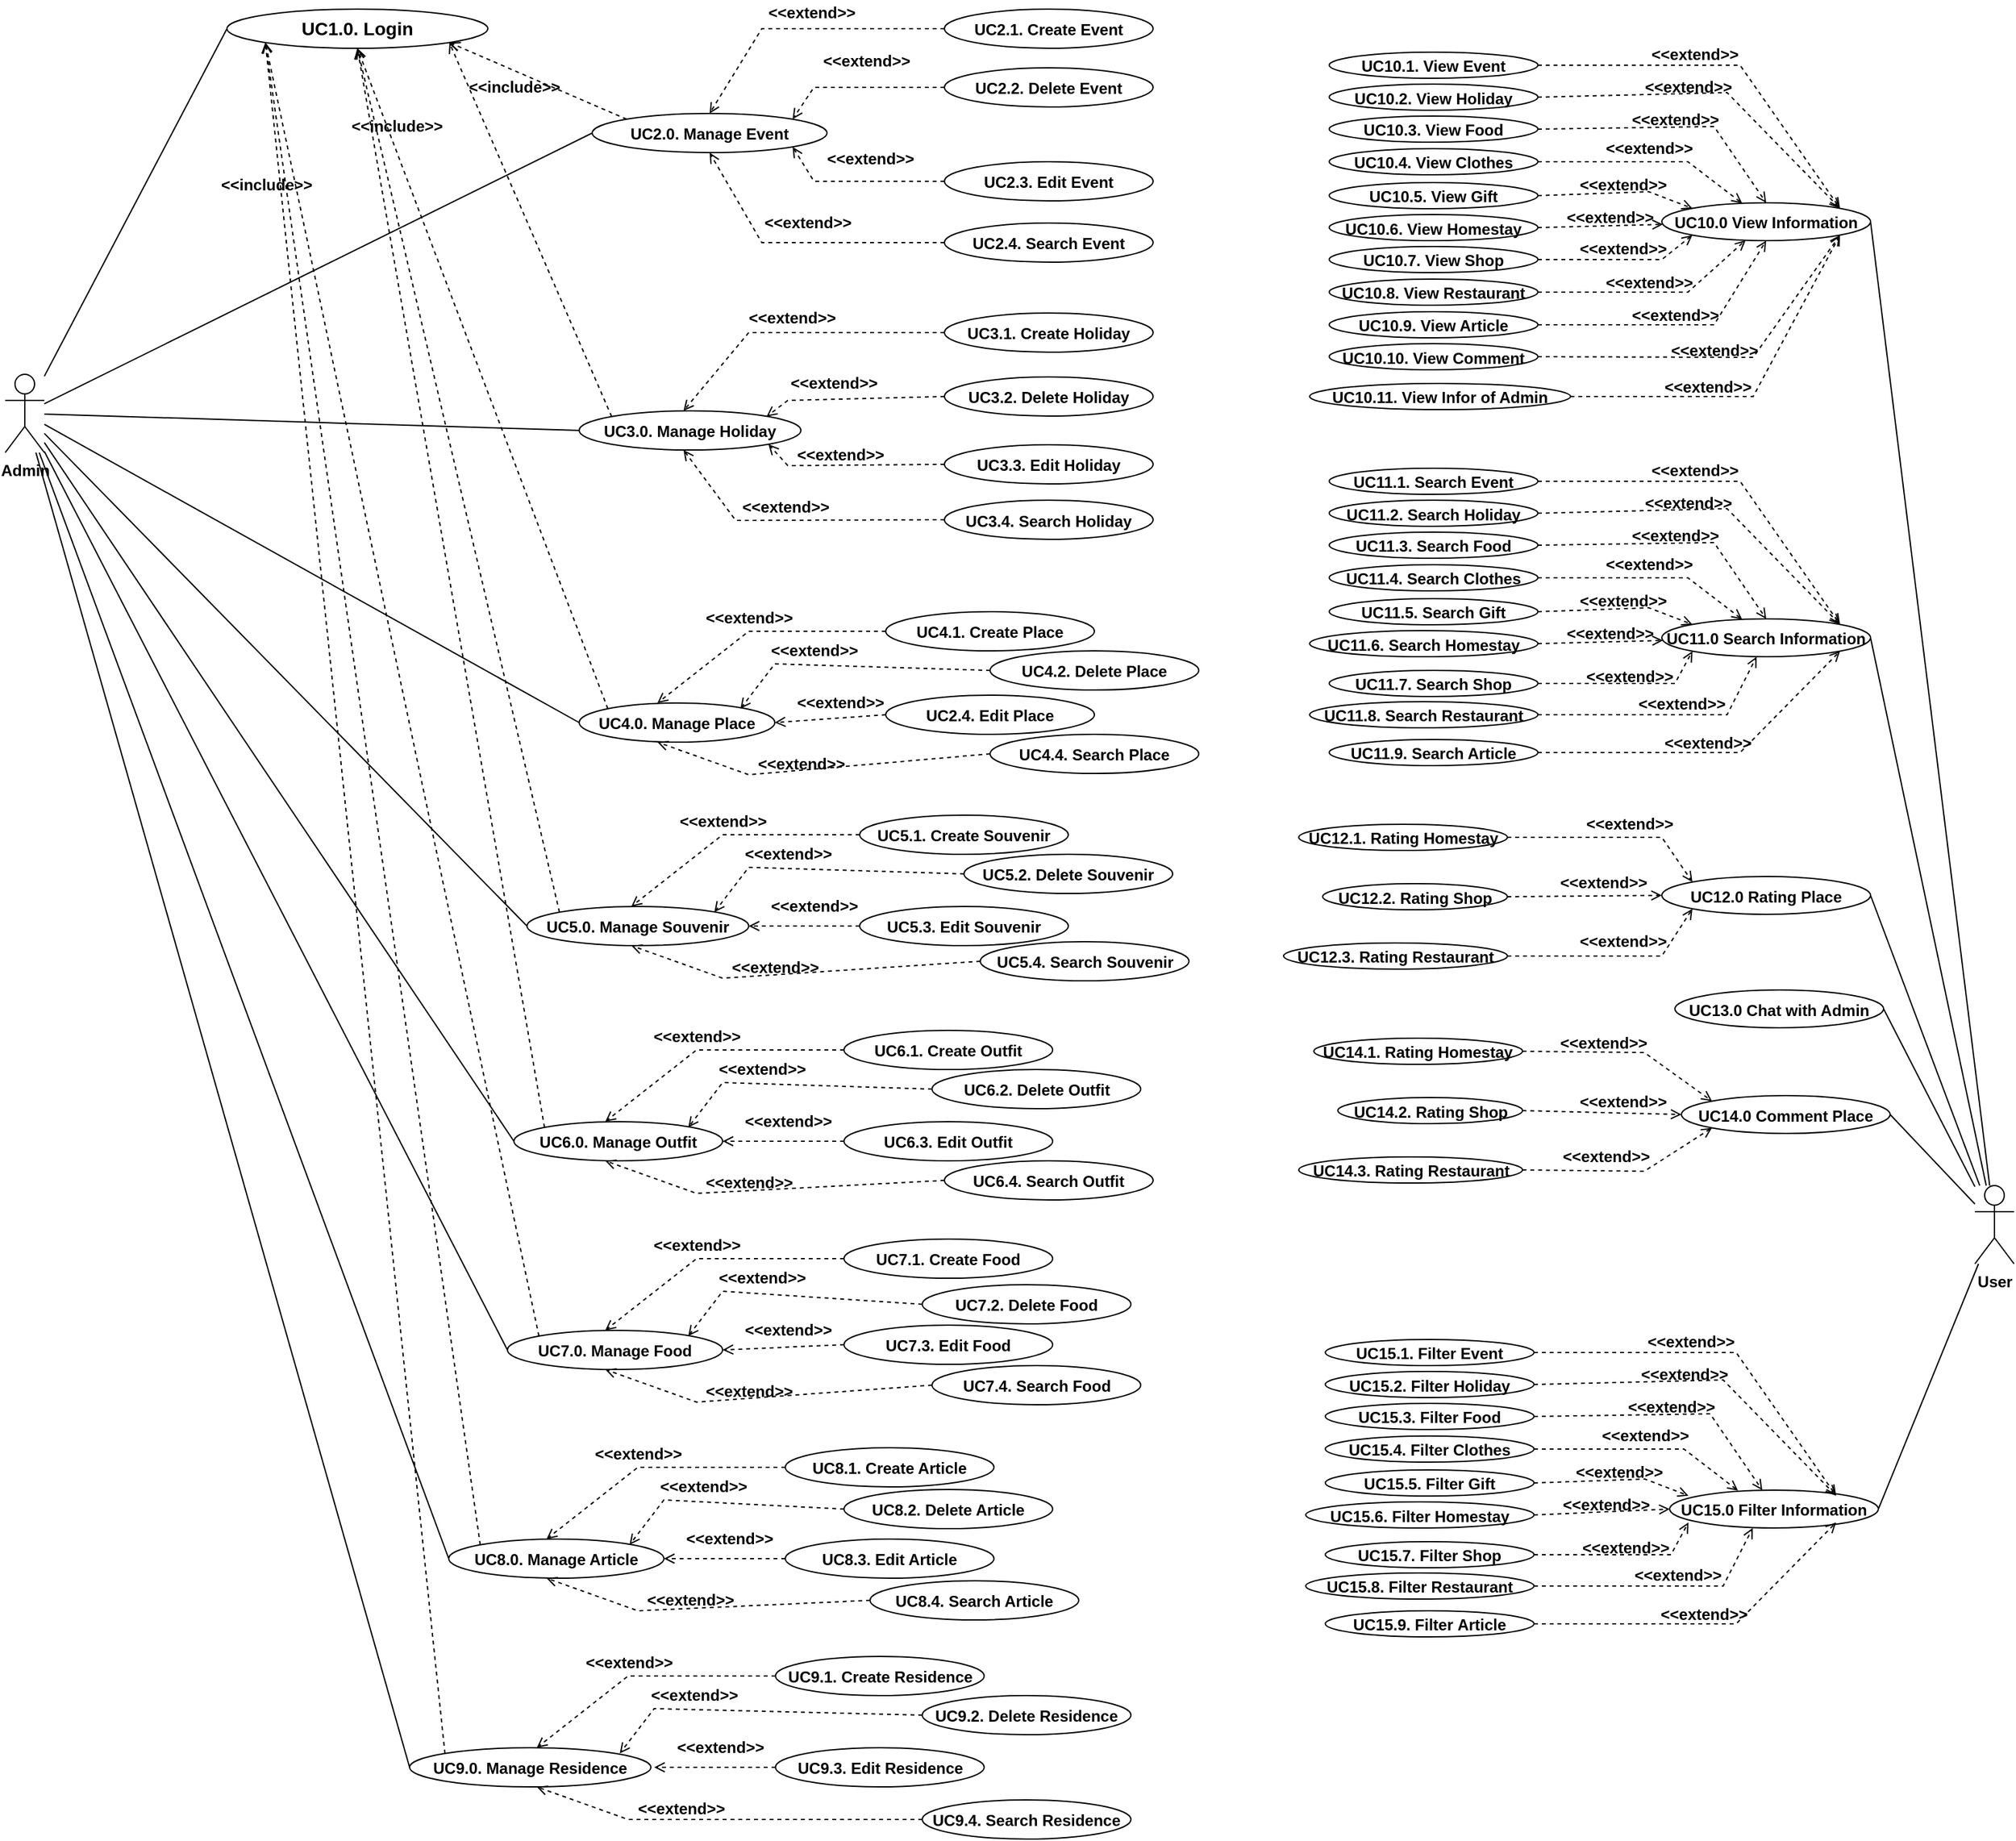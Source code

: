 <mxfile version="15.7.3" type="device"><diagram id="VU3fnBmodguhlewHHIFH" name="Page-1"><mxGraphModel dx="1564" dy="1014" grid="1" gridSize="10" guides="1" tooltips="1" connect="1" arrows="1" fold="1" page="1" pageScale="1" pageWidth="850" pageHeight="1100" math="0" shadow="0"><root><mxCell id="0"/><mxCell id="1" parent="0"/><mxCell id="5dtnebK5ozw39afCm_JN-21" style="rounded=0;orthogonalLoop=1;jettySize=auto;html=1;entryX=0;entryY=0.5;entryDx=0;entryDy=0;fontSize=14;endArrow=none;endFill=0;fontStyle=1" parent="1" source="5dtnebK5ozw39afCm_JN-1" target="5dtnebK5ozw39afCm_JN-3" edge="1"><mxGeometry relative="1" as="geometry"/></mxCell><mxCell id="yxyC4Lu51rY2FO_pNIo1-11" style="rounded=0;orthogonalLoop=1;jettySize=auto;html=1;endArrow=none;endFill=0;fontStyle=1;entryX=0;entryY=0.5;entryDx=0;entryDy=0;" parent="1" source="5dtnebK5ozw39afCm_JN-1" target="yxyC4Lu51rY2FO_pNIo1-2" edge="1"><mxGeometry relative="1" as="geometry"><mxPoint x="430" y="110" as="targetPoint"/></mxGeometry></mxCell><mxCell id="yxyC4Lu51rY2FO_pNIo1-12" style="edgeStyle=none;rounded=0;orthogonalLoop=1;jettySize=auto;html=1;endArrow=none;endFill=0;fontStyle=1;entryX=0;entryY=0.5;entryDx=0;entryDy=0;" parent="1" source="5dtnebK5ozw39afCm_JN-1" target="yxyC4Lu51rY2FO_pNIo1-3" edge="1"><mxGeometry relative="1" as="geometry"><mxPoint x="430" y="350" as="targetPoint"/></mxGeometry></mxCell><mxCell id="yxyC4Lu51rY2FO_pNIo1-13" style="edgeStyle=none;rounded=0;orthogonalLoop=1;jettySize=auto;html=1;entryX=0;entryY=0.5;entryDx=0;entryDy=0;endArrow=none;endFill=0;fontStyle=1" parent="1" source="5dtnebK5ozw39afCm_JN-1" target="yxyC4Lu51rY2FO_pNIo1-7" edge="1"><mxGeometry relative="1" as="geometry"/></mxCell><mxCell id="yxyC4Lu51rY2FO_pNIo1-15" style="edgeStyle=none;rounded=0;orthogonalLoop=1;jettySize=auto;html=1;endArrow=none;endFill=0;entryX=0;entryY=0.5;entryDx=0;entryDy=0;fontStyle=1" parent="1" source="5dtnebK5ozw39afCm_JN-1" target="yxyC4Lu51rY2FO_pNIo1-5" edge="1"><mxGeometry relative="1" as="geometry"/></mxCell><mxCell id="yxyC4Lu51rY2FO_pNIo1-16" style="edgeStyle=none;rounded=0;orthogonalLoop=1;jettySize=auto;html=1;entryX=0;entryY=0.5;entryDx=0;entryDy=0;endArrow=none;endFill=0;fontStyle=1" parent="1" source="5dtnebK5ozw39afCm_JN-1" target="yxyC4Lu51rY2FO_pNIo1-4" edge="1"><mxGeometry relative="1" as="geometry"/></mxCell><mxCell id="yxyC4Lu51rY2FO_pNIo1-17" style="edgeStyle=none;rounded=0;orthogonalLoop=1;jettySize=auto;html=1;entryX=0;entryY=0.5;entryDx=0;entryDy=0;endArrow=none;endFill=0;fontStyle=1" parent="1" source="5dtnebK5ozw39afCm_JN-1" target="yxyC4Lu51rY2FO_pNIo1-8" edge="1"><mxGeometry relative="1" as="geometry"/></mxCell><mxCell id="yxyC4Lu51rY2FO_pNIo1-18" style="edgeStyle=none;rounded=0;orthogonalLoop=1;jettySize=auto;html=1;entryX=0;entryY=0.5;entryDx=0;entryDy=0;endArrow=none;endFill=0;fontStyle=1" parent="1" source="5dtnebK5ozw39afCm_JN-1" target="yxyC4Lu51rY2FO_pNIo1-9" edge="1"><mxGeometry relative="1" as="geometry"/></mxCell><mxCell id="yxyC4Lu51rY2FO_pNIo1-19" style="edgeStyle=none;rounded=0;orthogonalLoop=1;jettySize=auto;html=1;entryX=0;entryY=0.5;entryDx=0;entryDy=0;endArrow=none;endFill=0;fontStyle=1" parent="1" source="5dtnebK5ozw39afCm_JN-1" target="yxyC4Lu51rY2FO_pNIo1-10" edge="1"><mxGeometry relative="1" as="geometry"/></mxCell><mxCell id="5dtnebK5ozw39afCm_JN-1" value="Admin" style="shape=umlActor;verticalLabelPosition=bottom;verticalAlign=top;html=1;fontStyle=1" parent="1" vertex="1"><mxGeometry x="10" y="290" width="30" height="60" as="geometry"/></mxCell><mxCell id="V125hscPz4Gf-2I_EmrS-7" style="edgeStyle=none;rounded=0;orthogonalLoop=1;jettySize=auto;html=1;entryX=1;entryY=0.5;entryDx=0;entryDy=0;endArrow=none;endFill=0;fontStyle=1" parent="1" source="5dtnebK5ozw39afCm_JN-2" target="5dtnebK5ozw39afCm_JN-13" edge="1"><mxGeometry relative="1" as="geometry"/></mxCell><mxCell id="ENARR4fqkl-VCLVPZyAM-6" style="rounded=0;orthogonalLoop=1;jettySize=auto;html=1;entryX=1;entryY=0.5;entryDx=0;entryDy=0;endArrow=none;endFill=0;" parent="1" source="5dtnebK5ozw39afCm_JN-2" target="ENARR4fqkl-VCLVPZyAM-48" edge="1"><mxGeometry relative="1" as="geometry"><mxPoint x="1440.0" y="519.5" as="targetPoint"/></mxGeometry></mxCell><mxCell id="ENARR4fqkl-VCLVPZyAM-7" style="edgeStyle=none;rounded=0;orthogonalLoop=1;jettySize=auto;html=1;entryX=1;entryY=0.5;entryDx=0;entryDy=0;endArrow=none;endFill=0;" parent="1" source="5dtnebK5ozw39afCm_JN-2" target="ENARR4fqkl-VCLVPZyAM-3" edge="1"><mxGeometry relative="1" as="geometry"/></mxCell><mxCell id="ENARR4fqkl-VCLVPZyAM-8" style="edgeStyle=none;rounded=0;orthogonalLoop=1;jettySize=auto;html=1;entryX=1;entryY=0.5;entryDx=0;entryDy=0;endArrow=none;endFill=0;" parent="1" source="5dtnebK5ozw39afCm_JN-2" target="ENARR4fqkl-VCLVPZyAM-5" edge="1"><mxGeometry relative="1" as="geometry"/></mxCell><mxCell id="ENARR4fqkl-VCLVPZyAM-9" style="edgeStyle=none;rounded=0;orthogonalLoop=1;jettySize=auto;html=1;entryX=1;entryY=0.5;entryDx=0;entryDy=0;endArrow=none;endFill=0;" parent="1" source="5dtnebK5ozw39afCm_JN-2" target="ENARR4fqkl-VCLVPZyAM-1" edge="1"><mxGeometry relative="1" as="geometry"/></mxCell><mxCell id="ENARR4fqkl-VCLVPZyAM-10" style="edgeStyle=none;rounded=0;orthogonalLoop=1;jettySize=auto;html=1;endArrow=none;endFill=0;entryX=1;entryY=0.5;entryDx=0;entryDy=0;" parent="1" source="5dtnebK5ozw39afCm_JN-2" target="ENARR4fqkl-VCLVPZyAM-4" edge="1"><mxGeometry relative="1" as="geometry"><mxPoint x="1362.87" y="1024" as="targetPoint"/></mxGeometry></mxCell><mxCell id="5dtnebK5ozw39afCm_JN-2" value="User" style="shape=umlActor;verticalLabelPosition=bottom;verticalAlign=top;html=1;fontStyle=1" parent="1" vertex="1"><mxGeometry x="1520" y="912" width="30" height="60" as="geometry"/></mxCell><mxCell id="5dtnebK5ozw39afCm_JN-3" value="UC1.0. Login" style="ellipse;whiteSpace=wrap;html=1;fontSize=14;fontStyle=1" parent="1" vertex="1"><mxGeometry x="180" y="10" width="199.99" height="30" as="geometry"/></mxCell><mxCell id="5dtnebK5ozw39afCm_JN-13" value="&lt;font style=&quot;font-size: 12px&quot;&gt;UC10.0&amp;nbsp;View Information&lt;/font&gt;" style="ellipse;whiteSpace=wrap;html=1;fontSize=14;strokeWidth=1;fontStyle=1" parent="1" vertex="1"><mxGeometry x="1280" y="158.5" width="160" height="29" as="geometry"/></mxCell><mxCell id="5dtnebK5ozw39afCm_JN-79" style="edgeStyle=none;rounded=0;orthogonalLoop=1;jettySize=auto;html=1;dashed=1;endArrow=open;endFill=0;fontSize=12;entryX=1;entryY=1;entryDx=0;entryDy=0;fontStyle=1;exitX=0;exitY=0;exitDx=0;exitDy=0;" parent="1" source="yxyC4Lu51rY2FO_pNIo1-2" target="5dtnebK5ozw39afCm_JN-3" edge="1"><mxGeometry relative="1" as="geometry"><mxPoint x="440" y="94" as="sourcePoint"/><Array as="points"/></mxGeometry></mxCell><mxCell id="5dtnebK5ozw39afCm_JN-76" value="&amp;lt;&amp;lt;include&amp;gt;&amp;gt;" style="text;html=1;align=center;verticalAlign=middle;resizable=0;points=[];autosize=1;fontSize=12;rotation=0;fontStyle=1" parent="1" vertex="1"><mxGeometry x="355.24" y="60" width="90" height="20" as="geometry"/></mxCell><mxCell id="5dtnebK5ozw39afCm_JN-81" value="&amp;lt;&amp;lt;extend&amp;gt;&amp;gt;" style="text;html=1;align=center;verticalAlign=middle;resizable=0;points=[];autosize=1;fontSize=12;rotation=0;fontStyle=1" parent="1" vertex="1"><mxGeometry x="588" y="3" width="80" height="20" as="geometry"/></mxCell><mxCell id="yxyC4Lu51rY2FO_pNIo1-2" value="&lt;font style=&quot;font-size: 12px&quot;&gt;UC2.0. Manage Event&lt;br&gt;&lt;/font&gt;" style="ellipse;whiteSpace=wrap;html=1;fontSize=14;strokeWidth=1;fontStyle=1" parent="1" vertex="1"><mxGeometry x="460" y="90" width="180" height="30" as="geometry"/></mxCell><mxCell id="yxyC4Lu51rY2FO_pNIo1-3" value="&lt;font style=&quot;font-size: 12px&quot;&gt;UC3.0. Manage Holiday&lt;br&gt;&lt;/font&gt;" style="ellipse;whiteSpace=wrap;html=1;fontSize=14;strokeWidth=1;fontStyle=1" parent="1" vertex="1"><mxGeometry x="450" y="318" width="170" height="30" as="geometry"/></mxCell><mxCell id="yxyC4Lu51rY2FO_pNIo1-4" value="&lt;font style=&quot;font-size: 12px&quot;&gt;UC6.0. Manage Outfit&lt;br&gt;&lt;/font&gt;" style="ellipse;whiteSpace=wrap;html=1;fontSize=14;strokeWidth=1;fontStyle=1" parent="1" vertex="1"><mxGeometry x="399.99" y="863" width="160.01" height="30" as="geometry"/></mxCell><mxCell id="yxyC4Lu51rY2FO_pNIo1-5" value="&lt;font style=&quot;font-size: 12px&quot;&gt;UC5.0. Manage Souvenir&lt;br&gt;&lt;/font&gt;" style="ellipse;whiteSpace=wrap;html=1;fontSize=14;strokeWidth=1;fontStyle=1" parent="1" vertex="1"><mxGeometry x="410" y="698" width="170" height="30" as="geometry"/></mxCell><mxCell id="yxyC4Lu51rY2FO_pNIo1-7" value="&lt;font style=&quot;font-size: 12px&quot;&gt;UC4.0. Manage Place&lt;br&gt;&lt;/font&gt;" style="ellipse;whiteSpace=wrap;html=1;fontSize=14;strokeWidth=1;fontStyle=1" parent="1" vertex="1"><mxGeometry x="450" y="542" width="150" height="30" as="geometry"/></mxCell><mxCell id="yxyC4Lu51rY2FO_pNIo1-8" value="&lt;font style=&quot;font-size: 12px&quot;&gt;UC7.0. Manage Food&lt;br&gt;&lt;/font&gt;" style="ellipse;whiteSpace=wrap;html=1;fontSize=14;strokeWidth=1;fontStyle=1" parent="1" vertex="1"><mxGeometry x="394.99" y="1023" width="165.01" height="30" as="geometry"/></mxCell><mxCell id="yxyC4Lu51rY2FO_pNIo1-9" value="&lt;font style=&quot;font-size: 12px&quot;&gt;UC8.0. Manage Article&lt;br&gt;&lt;/font&gt;" style="ellipse;whiteSpace=wrap;html=1;fontSize=14;strokeWidth=1;fontStyle=1" parent="1" vertex="1"><mxGeometry x="350" y="1183" width="165.01" height="30" as="geometry"/></mxCell><mxCell id="yxyC4Lu51rY2FO_pNIo1-10" value="&lt;font style=&quot;font-size: 12px&quot;&gt;UC9.0. Manage Residence&lt;br&gt;&lt;/font&gt;" style="ellipse;whiteSpace=wrap;html=1;fontSize=14;strokeWidth=1;fontStyle=1" parent="1" vertex="1"><mxGeometry x="320" y="1343" width="185" height="30" as="geometry"/></mxCell><mxCell id="5qUNJf1x0CTGXGan0FB7-2" style="edgeStyle=none;rounded=0;orthogonalLoop=1;jettySize=auto;html=1;dashed=1;endArrow=open;endFill=0;fontSize=12;exitX=0;exitY=0;exitDx=0;exitDy=0;entryX=0.5;entryY=1;entryDx=0;entryDy=0;fontStyle=1" parent="1" source="yxyC4Lu51rY2FO_pNIo1-5" target="5dtnebK5ozw39afCm_JN-3" edge="1"><mxGeometry relative="1" as="geometry"><mxPoint x="346.36" y="114.393" as="sourcePoint"/><mxPoint x="300.348" y="45.66" as="targetPoint"/><Array as="points"/></mxGeometry></mxCell><mxCell id="5qUNJf1x0CTGXGan0FB7-3" style="edgeStyle=none;rounded=0;orthogonalLoop=1;jettySize=auto;html=1;dashed=1;endArrow=open;endFill=0;fontSize=12;exitX=0;exitY=0;exitDx=0;exitDy=0;entryX=0.5;entryY=1;entryDx=0;entryDy=0;fontStyle=1" parent="1" source="yxyC4Lu51rY2FO_pNIo1-4" target="5dtnebK5ozw39afCm_JN-3" edge="1"><mxGeometry relative="1" as="geometry"><mxPoint x="356.36" y="124.393" as="sourcePoint"/><mxPoint x="310.348" y="55.66" as="targetPoint"/><Array as="points"/></mxGeometry></mxCell><mxCell id="5qUNJf1x0CTGXGan0FB7-4" style="edgeStyle=none;rounded=0;orthogonalLoop=1;jettySize=auto;html=1;dashed=1;endArrow=open;endFill=0;fontSize=12;exitX=0;exitY=0;exitDx=0;exitDy=0;entryX=0;entryY=1;entryDx=0;entryDy=0;fontStyle=1" parent="1" source="yxyC4Lu51rY2FO_pNIo1-8" target="5dtnebK5ozw39afCm_JN-3" edge="1"><mxGeometry relative="1" as="geometry"><mxPoint x="366.36" y="134.393" as="sourcePoint"/><mxPoint x="320.348" y="65.66" as="targetPoint"/><Array as="points"/></mxGeometry></mxCell><mxCell id="5qUNJf1x0CTGXGan0FB7-5" style="edgeStyle=none;rounded=0;orthogonalLoop=1;jettySize=auto;html=1;dashed=1;endArrow=open;endFill=0;fontSize=12;exitX=0;exitY=0;exitDx=0;exitDy=0;entryX=0;entryY=1;entryDx=0;entryDy=0;fontStyle=1" parent="1" source="yxyC4Lu51rY2FO_pNIo1-9" target="5dtnebK5ozw39afCm_JN-3" edge="1"><mxGeometry relative="1" as="geometry"><mxPoint x="376.36" y="144.393" as="sourcePoint"/><mxPoint x="330.348" y="75.66" as="targetPoint"/><Array as="points"/></mxGeometry></mxCell><mxCell id="5qUNJf1x0CTGXGan0FB7-6" style="edgeStyle=none;rounded=0;orthogonalLoop=1;jettySize=auto;html=1;dashed=1;endArrow=open;endFill=0;fontSize=12;exitX=0;exitY=0;exitDx=0;exitDy=0;entryX=0;entryY=1;entryDx=0;entryDy=0;fontStyle=1" parent="1" source="yxyC4Lu51rY2FO_pNIo1-10" target="5dtnebK5ozw39afCm_JN-3" edge="1"><mxGeometry relative="1" as="geometry"><mxPoint x="386.36" y="154.393" as="sourcePoint"/><mxPoint x="340.348" y="85.66" as="targetPoint"/><Array as="points"/></mxGeometry></mxCell><mxCell id="5qUNJf1x0CTGXGan0FB7-7" style="edgeStyle=none;rounded=0;orthogonalLoop=1;jettySize=auto;html=1;dashed=1;endArrow=open;endFill=0;fontSize=12;entryX=1;entryY=1;entryDx=0;entryDy=0;fontStyle=1;exitX=0;exitY=0;exitDx=0;exitDy=0;" parent="1" source="yxyC4Lu51rY2FO_pNIo1-3" target="5dtnebK5ozw39afCm_JN-3" edge="1"><mxGeometry relative="1" as="geometry"><mxPoint x="470" y="320" as="sourcePoint"/><mxPoint x="320" y="30" as="targetPoint"/><Array as="points"/></mxGeometry></mxCell><mxCell id="5qUNJf1x0CTGXGan0FB7-8" style="edgeStyle=none;rounded=0;orthogonalLoop=1;jettySize=auto;html=1;dashed=1;endArrow=open;endFill=0;fontSize=12;exitX=0;exitY=0;exitDx=0;exitDy=0;entryX=0.5;entryY=1;entryDx=0;entryDy=0;fontStyle=1" parent="1" source="yxyC4Lu51rY2FO_pNIo1-7" target="5dtnebK5ozw39afCm_JN-3" edge="1"><mxGeometry relative="1" as="geometry"><mxPoint x="487.91" y="124.393" as="sourcePoint"/><mxPoint x="220" y="40" as="targetPoint"/><Array as="points"/></mxGeometry></mxCell><mxCell id="5qUNJf1x0CTGXGan0FB7-9" value="&amp;lt;&amp;lt;include&amp;gt;&amp;gt;" style="text;html=1;align=center;verticalAlign=middle;resizable=0;points=[];autosize=1;fontSize=12;rotation=0;fontStyle=1" parent="1" vertex="1"><mxGeometry x="265" y="90" width="90" height="20" as="geometry"/></mxCell><mxCell id="5qUNJf1x0CTGXGan0FB7-10" value="&amp;lt;&amp;lt;include&amp;gt;&amp;gt;" style="text;html=1;align=center;verticalAlign=middle;resizable=0;points=[];autosize=1;fontSize=12;rotation=0;fontStyle=1" parent="1" vertex="1"><mxGeometry x="165" y="135" width="90" height="20" as="geometry"/></mxCell><mxCell id="5qUNJf1x0CTGXGan0FB7-11" value="&lt;font style=&quot;font-size: 12px&quot;&gt;UC2.1. Create Event&lt;br&gt;&lt;/font&gt;" style="ellipse;whiteSpace=wrap;html=1;fontSize=14;strokeWidth=1;fontStyle=1" parent="1" vertex="1"><mxGeometry x="730" y="10" width="160" height="30" as="geometry"/></mxCell><mxCell id="5qUNJf1x0CTGXGan0FB7-12" value="&lt;font style=&quot;font-size: 12px&quot;&gt;UC2.2. Delete Event&lt;br&gt;&lt;/font&gt;" style="ellipse;whiteSpace=wrap;html=1;fontSize=14;strokeWidth=1;fontStyle=1" parent="1" vertex="1"><mxGeometry x="730" y="55" width="160" height="30" as="geometry"/></mxCell><mxCell id="5qUNJf1x0CTGXGan0FB7-13" value="&lt;font style=&quot;font-size: 12px&quot;&gt;UC2.3. Edit Event&lt;br&gt;&lt;/font&gt;" style="ellipse;whiteSpace=wrap;html=1;fontSize=14;strokeWidth=1;fontStyle=1" parent="1" vertex="1"><mxGeometry x="730" y="127" width="160" height="30" as="geometry"/></mxCell><mxCell id="5qUNJf1x0CTGXGan0FB7-14" value="&lt;font style=&quot;font-size: 12px&quot;&gt;UC2.4. Search Event&lt;br&gt;&lt;/font&gt;" style="ellipse;whiteSpace=wrap;html=1;fontSize=14;strokeWidth=1;fontStyle=1" parent="1" vertex="1"><mxGeometry x="730" y="174" width="160" height="30" as="geometry"/></mxCell><mxCell id="5qUNJf1x0CTGXGan0FB7-16" style="edgeStyle=none;rounded=0;orthogonalLoop=1;jettySize=auto;html=1;dashed=1;endArrow=open;endFill=0;fontSize=12;exitX=0;exitY=0.5;exitDx=0;exitDy=0;entryX=0.5;entryY=0;entryDx=0;entryDy=0;fontStyle=1" parent="1" source="5qUNJf1x0CTGXGan0FB7-11" target="yxyC4Lu51rY2FO_pNIo1-2" edge="1"><mxGeometry relative="1" as="geometry"><mxPoint x="686.01" y="88.733" as="sourcePoint"/><mxPoint x="549.998" y="30.0" as="targetPoint"/><Array as="points"><mxPoint x="590" y="25"/></Array></mxGeometry></mxCell><mxCell id="5qUNJf1x0CTGXGan0FB7-18" style="edgeStyle=none;rounded=0;orthogonalLoop=1;jettySize=auto;html=1;dashed=1;endArrow=open;endFill=0;fontSize=12;exitX=0;exitY=0.5;exitDx=0;exitDy=0;entryX=1;entryY=0;entryDx=0;entryDy=0;fontStyle=1" parent="1" source="5qUNJf1x0CTGXGan0FB7-12" target="yxyC4Lu51rY2FO_pNIo1-2" edge="1"><mxGeometry relative="1" as="geometry"><mxPoint x="860" y="55" as="sourcePoint"/><mxPoint x="560" y="100" as="targetPoint"/><Array as="points"><mxPoint x="630" y="70"/></Array></mxGeometry></mxCell><mxCell id="5qUNJf1x0CTGXGan0FB7-19" style="edgeStyle=none;rounded=0;orthogonalLoop=1;jettySize=auto;html=1;dashed=1;endArrow=open;endFill=0;fontSize=12;exitX=0;exitY=0.5;exitDx=0;exitDy=0;entryX=1;entryY=1;entryDx=0;entryDy=0;fontStyle=1" parent="1" source="5qUNJf1x0CTGXGan0FB7-13" target="yxyC4Lu51rY2FO_pNIo1-2" edge="1"><mxGeometry relative="1" as="geometry"><mxPoint x="870" y="65" as="sourcePoint"/><mxPoint x="610" y="116" as="targetPoint"/><Array as="points"><mxPoint x="630" y="142"/></Array></mxGeometry></mxCell><mxCell id="5qUNJf1x0CTGXGan0FB7-20" style="edgeStyle=none;rounded=0;orthogonalLoop=1;jettySize=auto;html=1;dashed=1;endArrow=open;endFill=0;fontSize=12;exitX=0;exitY=0.5;exitDx=0;exitDy=0;entryX=0.5;entryY=1;entryDx=0;entryDy=0;fontStyle=1" parent="1" source="5qUNJf1x0CTGXGan0FB7-14" target="yxyC4Lu51rY2FO_pNIo1-2" edge="1"><mxGeometry relative="1" as="geometry"><mxPoint x="878.45" y="122.5" as="sourcePoint"/><mxPoint x="578.45" y="167.5" as="targetPoint"/><Array as="points"><mxPoint x="590" y="189"/></Array></mxGeometry></mxCell><mxCell id="5qUNJf1x0CTGXGan0FB7-21" value="&amp;lt;&amp;lt;extend&amp;gt;&amp;gt;" style="text;html=1;align=center;verticalAlign=middle;resizable=0;points=[];autosize=1;fontSize=12;rotation=0;fontStyle=1" parent="1" vertex="1"><mxGeometry x="630" y="40" width="80" height="20" as="geometry"/></mxCell><mxCell id="5qUNJf1x0CTGXGan0FB7-23" value="&amp;lt;&amp;lt;extend&amp;gt;&amp;gt;" style="text;html=1;align=center;verticalAlign=middle;resizable=0;points=[];autosize=1;fontSize=12;rotation=0;fontStyle=1" parent="1" vertex="1"><mxGeometry x="633" y="115" width="80" height="20" as="geometry"/></mxCell><mxCell id="5qUNJf1x0CTGXGan0FB7-24" value="&amp;lt;&amp;lt;extend&amp;gt;&amp;gt;" style="text;html=1;align=center;verticalAlign=middle;resizable=0;points=[];autosize=1;fontSize=12;rotation=0;fontStyle=1" parent="1" vertex="1"><mxGeometry x="585" y="164" width="80" height="20" as="geometry"/></mxCell><mxCell id="5qUNJf1x0CTGXGan0FB7-25" value="&amp;lt;&amp;lt;extend&amp;gt;&amp;gt;" style="text;html=1;align=center;verticalAlign=middle;resizable=0;points=[];autosize=1;fontSize=12;rotation=0;fontStyle=1" parent="1" vertex="1"><mxGeometry x="573" y="237" width="80" height="20" as="geometry"/></mxCell><mxCell id="5qUNJf1x0CTGXGan0FB7-26" value="&lt;font style=&quot;font-size: 12px&quot;&gt;UC3.1. Create Holiday&lt;br&gt;&lt;/font&gt;" style="ellipse;whiteSpace=wrap;html=1;fontSize=14;strokeWidth=1;fontStyle=1" parent="1" vertex="1"><mxGeometry x="730" y="243" width="160" height="30" as="geometry"/></mxCell><mxCell id="5qUNJf1x0CTGXGan0FB7-27" value="&lt;font style=&quot;font-size: 12px&quot;&gt;UC3.2. Delete Holiday&lt;br&gt;&lt;/font&gt;" style="ellipse;whiteSpace=wrap;html=1;fontSize=14;strokeWidth=1;fontStyle=1" parent="1" vertex="1"><mxGeometry x="730" y="292" width="160" height="30" as="geometry"/></mxCell><mxCell id="5qUNJf1x0CTGXGan0FB7-28" value="&lt;font style=&quot;font-size: 12px&quot;&gt;UC3.3. Edit Holiday&lt;br&gt;&lt;/font&gt;" style="ellipse;whiteSpace=wrap;html=1;fontSize=14;strokeWidth=1;fontStyle=1" parent="1" vertex="1"><mxGeometry x="730" y="344" width="160" height="30" as="geometry"/></mxCell><mxCell id="5qUNJf1x0CTGXGan0FB7-29" value="&lt;font style=&quot;font-size: 12px&quot;&gt;UC3.4. Search Holiday&lt;br&gt;&lt;/font&gt;" style="ellipse;whiteSpace=wrap;html=1;fontSize=14;strokeWidth=1;fontStyle=1" parent="1" vertex="1"><mxGeometry x="730" y="386.5" width="160" height="30" as="geometry"/></mxCell><mxCell id="5qUNJf1x0CTGXGan0FB7-30" style="edgeStyle=none;rounded=0;orthogonalLoop=1;jettySize=auto;html=1;dashed=1;endArrow=open;endFill=0;fontSize=12;exitX=0;exitY=0.5;exitDx=0;exitDy=0;entryX=0.5;entryY=0;entryDx=0;entryDy=0;fontStyle=1" parent="1" source="5qUNJf1x0CTGXGan0FB7-26" edge="1"><mxGeometry relative="1" as="geometry"><mxPoint x="666.01" y="316.733" as="sourcePoint"/><mxPoint x="530" y="318" as="targetPoint"/><Array as="points"><mxPoint x="580" y="258"/></Array></mxGeometry></mxCell><mxCell id="5qUNJf1x0CTGXGan0FB7-31" style="edgeStyle=none;rounded=0;orthogonalLoop=1;jettySize=auto;html=1;dashed=1;endArrow=open;endFill=0;fontSize=12;exitX=0;exitY=0.5;exitDx=0;exitDy=0;entryX=1;entryY=0;entryDx=0;entryDy=0;fontStyle=1" parent="1" source="5qUNJf1x0CTGXGan0FB7-27" edge="1"><mxGeometry relative="1" as="geometry"><mxPoint x="840" y="283" as="sourcePoint"/><mxPoint x="593.64" y="322.393" as="targetPoint"/><Array as="points"><mxPoint x="610" y="310"/></Array></mxGeometry></mxCell><mxCell id="5qUNJf1x0CTGXGan0FB7-32" style="edgeStyle=none;rounded=0;orthogonalLoop=1;jettySize=auto;html=1;dashed=1;endArrow=open;endFill=0;fontSize=12;exitX=0;exitY=0.5;exitDx=0;exitDy=0;entryX=1;entryY=1;entryDx=0;entryDy=0;fontStyle=1" parent="1" source="5qUNJf1x0CTGXGan0FB7-28" target="yxyC4Lu51rY2FO_pNIo1-3" edge="1"><mxGeometry relative="1" as="geometry"><mxPoint x="850" y="293" as="sourcePoint"/><mxPoint x="620" y="333" as="targetPoint"/><Array as="points"><mxPoint x="610" y="360"/></Array></mxGeometry></mxCell><mxCell id="5qUNJf1x0CTGXGan0FB7-33" style="edgeStyle=none;rounded=0;orthogonalLoop=1;jettySize=auto;html=1;dashed=1;endArrow=open;endFill=0;fontSize=12;exitX=0;exitY=0.5;exitDx=0;exitDy=0;entryX=0.5;entryY=1;entryDx=0;entryDy=0;fontStyle=1" parent="1" source="5qUNJf1x0CTGXGan0FB7-29" edge="1"><mxGeometry relative="1" as="geometry"><mxPoint x="858.45" y="350.5" as="sourcePoint"/><mxPoint x="530" y="348" as="targetPoint"/><Array as="points"><mxPoint x="570" y="402"/></Array></mxGeometry></mxCell><mxCell id="5qUNJf1x0CTGXGan0FB7-34" value="&amp;lt;&amp;lt;extend&amp;gt;&amp;gt;" style="text;html=1;align=center;verticalAlign=middle;resizable=0;points=[];autosize=1;fontSize=12;rotation=0;fontStyle=1" parent="1" vertex="1"><mxGeometry x="605" y="286.5" width="80" height="20" as="geometry"/></mxCell><mxCell id="5qUNJf1x0CTGXGan0FB7-35" value="&amp;lt;&amp;lt;extend&amp;gt;&amp;gt;" style="text;html=1;align=center;verticalAlign=middle;resizable=0;points=[];autosize=1;fontSize=12;rotation=0;fontStyle=1" parent="1" vertex="1"><mxGeometry x="610" y="342" width="80" height="20" as="geometry"/></mxCell><mxCell id="5qUNJf1x0CTGXGan0FB7-36" value="&amp;lt;&amp;lt;extend&amp;gt;&amp;gt;" style="text;html=1;align=center;verticalAlign=middle;resizable=0;points=[];autosize=1;fontSize=12;rotation=0;fontStyle=1" parent="1" vertex="1"><mxGeometry x="567.5" y="382" width="80" height="20" as="geometry"/></mxCell><mxCell id="5qUNJf1x0CTGXGan0FB7-37" value="&amp;lt;&amp;lt;extend&amp;gt;&amp;gt;" style="text;html=1;align=center;verticalAlign=middle;resizable=0;points=[];autosize=1;fontSize=12;rotation=0;fontStyle=1" parent="1" vertex="1"><mxGeometry x="540" y="467" width="80" height="20" as="geometry"/></mxCell><mxCell id="5qUNJf1x0CTGXGan0FB7-38" value="&lt;font style=&quot;font-size: 12px&quot;&gt;UC4.1. Create Place&lt;br&gt;&lt;/font&gt;" style="ellipse;whiteSpace=wrap;html=1;fontSize=14;strokeWidth=1;fontStyle=1" parent="1" vertex="1"><mxGeometry x="685" y="472" width="160" height="30" as="geometry"/></mxCell><mxCell id="5qUNJf1x0CTGXGan0FB7-39" value="&lt;font style=&quot;font-size: 12px&quot;&gt;UC4.2. Delete Place&lt;br&gt;&lt;/font&gt;" style="ellipse;whiteSpace=wrap;html=1;fontSize=14;strokeWidth=1;fontStyle=1" parent="1" vertex="1"><mxGeometry x="765" y="502" width="160" height="30" as="geometry"/></mxCell><mxCell id="5qUNJf1x0CTGXGan0FB7-40" value="&lt;font style=&quot;font-size: 12px&quot;&gt;UC2.4. Edit Place&lt;br&gt;&lt;/font&gt;" style="ellipse;whiteSpace=wrap;html=1;fontSize=14;strokeWidth=1;fontStyle=1" parent="1" vertex="1"><mxGeometry x="685" y="536" width="160" height="30" as="geometry"/></mxCell><mxCell id="5qUNJf1x0CTGXGan0FB7-41" value="&lt;font style=&quot;font-size: 12px&quot;&gt;UC4.4. Search Place&lt;br&gt;&lt;/font&gt;" style="ellipse;whiteSpace=wrap;html=1;fontSize=14;strokeWidth=1;fontStyle=1" parent="1" vertex="1"><mxGeometry x="765" y="566" width="160" height="30" as="geometry"/></mxCell><mxCell id="5qUNJf1x0CTGXGan0FB7-42" style="edgeStyle=none;rounded=0;orthogonalLoop=1;jettySize=auto;html=1;dashed=1;endArrow=open;endFill=0;fontSize=12;exitX=0;exitY=0.5;exitDx=0;exitDy=0;entryX=0.5;entryY=0;entryDx=0;entryDy=0;fontStyle=1" parent="1" source="5qUNJf1x0CTGXGan0FB7-38" edge="1"><mxGeometry relative="1" as="geometry"><mxPoint x="646.01" y="540.733" as="sourcePoint"/><mxPoint x="510" y="542" as="targetPoint"/><Array as="points"><mxPoint x="580" y="487"/></Array></mxGeometry></mxCell><mxCell id="5qUNJf1x0CTGXGan0FB7-43" style="edgeStyle=none;rounded=0;orthogonalLoop=1;jettySize=auto;html=1;dashed=1;endArrow=open;endFill=0;fontSize=12;exitX=0;exitY=0.5;exitDx=0;exitDy=0;entryX=1;entryY=0;entryDx=0;entryDy=0;fontStyle=1" parent="1" source="5qUNJf1x0CTGXGan0FB7-39" edge="1"><mxGeometry relative="1" as="geometry"><mxPoint x="820" y="507" as="sourcePoint"/><mxPoint x="573.64" y="546.393" as="targetPoint"/><Array as="points"><mxPoint x="600" y="512"/></Array></mxGeometry></mxCell><mxCell id="5qUNJf1x0CTGXGan0FB7-44" style="edgeStyle=none;rounded=0;orthogonalLoop=1;jettySize=auto;html=1;dashed=1;endArrow=open;endFill=0;fontSize=12;exitX=0;exitY=0.5;exitDx=0;exitDy=0;entryX=1;entryY=0.5;entryDx=0;entryDy=0;fontStyle=1" parent="1" source="5qUNJf1x0CTGXGan0FB7-40" edge="1"><mxGeometry relative="1" as="geometry"><mxPoint x="830" y="517" as="sourcePoint"/><mxPoint x="600" y="557" as="targetPoint"/><Array as="points"/></mxGeometry></mxCell><mxCell id="5qUNJf1x0CTGXGan0FB7-45" style="edgeStyle=none;rounded=0;orthogonalLoop=1;jettySize=auto;html=1;dashed=1;endArrow=open;endFill=0;fontSize=12;exitX=0;exitY=0.5;exitDx=0;exitDy=0;entryX=0.5;entryY=1;entryDx=0;entryDy=0;fontStyle=1" parent="1" source="5qUNJf1x0CTGXGan0FB7-41" edge="1"><mxGeometry relative="1" as="geometry"><mxPoint x="838.45" y="574.5" as="sourcePoint"/><mxPoint x="510" y="572" as="targetPoint"/><Array as="points"><mxPoint x="580" y="597"/></Array></mxGeometry></mxCell><mxCell id="5qUNJf1x0CTGXGan0FB7-46" value="&amp;lt;&amp;lt;extend&amp;gt;&amp;gt;" style="text;html=1;align=center;verticalAlign=middle;resizable=0;points=[];autosize=1;fontSize=12;rotation=0;fontStyle=1" parent="1" vertex="1"><mxGeometry x="590" y="492" width="80" height="20" as="geometry"/></mxCell><mxCell id="5qUNJf1x0CTGXGan0FB7-47" value="&amp;lt;&amp;lt;extend&amp;gt;&amp;gt;" style="text;html=1;align=center;verticalAlign=middle;resizable=0;points=[];autosize=1;fontSize=12;rotation=0;fontStyle=1" parent="1" vertex="1"><mxGeometry x="610" y="532" width="80" height="20" as="geometry"/></mxCell><mxCell id="5qUNJf1x0CTGXGan0FB7-48" value="&amp;lt;&amp;lt;extend&amp;gt;&amp;gt;" style="text;html=1;align=center;verticalAlign=middle;resizable=0;points=[];autosize=1;fontSize=12;rotation=0;fontStyle=1" parent="1" vertex="1"><mxGeometry x="580" y="579" width="80" height="20" as="geometry"/></mxCell><mxCell id="5qUNJf1x0CTGXGan0FB7-49" value="&amp;lt;&amp;lt;extend&amp;gt;&amp;gt;" style="text;html=1;align=center;verticalAlign=middle;resizable=0;points=[];autosize=1;fontSize=12;rotation=0;fontStyle=1" parent="1" vertex="1"><mxGeometry x="520" y="623" width="80" height="20" as="geometry"/></mxCell><mxCell id="5qUNJf1x0CTGXGan0FB7-50" value="&lt;font style=&quot;font-size: 12px&quot;&gt;UC5.1. Create Souvenir&lt;br&gt;&lt;/font&gt;" style="ellipse;whiteSpace=wrap;html=1;fontSize=14;strokeWidth=1;fontStyle=1" parent="1" vertex="1"><mxGeometry x="665" y="628" width="160" height="30" as="geometry"/></mxCell><mxCell id="5qUNJf1x0CTGXGan0FB7-51" value="&lt;font style=&quot;font-size: 12px&quot;&gt;UC5.2. Delete Souvenir&lt;br&gt;&lt;/font&gt;" style="ellipse;whiteSpace=wrap;html=1;fontSize=14;strokeWidth=1;fontStyle=1" parent="1" vertex="1"><mxGeometry x="745" y="658" width="160" height="30" as="geometry"/></mxCell><mxCell id="5qUNJf1x0CTGXGan0FB7-52" value="&lt;font style=&quot;font-size: 12px&quot;&gt;UC5.3. Edit Souvenir&lt;br&gt;&lt;/font&gt;" style="ellipse;whiteSpace=wrap;html=1;fontSize=14;strokeWidth=1;fontStyle=1" parent="1" vertex="1"><mxGeometry x="665" y="698" width="160" height="30" as="geometry"/></mxCell><mxCell id="5qUNJf1x0CTGXGan0FB7-53" value="&lt;font style=&quot;font-size: 12px&quot;&gt;UC5.4. Search Souvenir&lt;br&gt;&lt;/font&gt;" style="ellipse;whiteSpace=wrap;html=1;fontSize=14;strokeWidth=1;fontStyle=1" parent="1" vertex="1"><mxGeometry x="757.5" y="725" width="160" height="30" as="geometry"/></mxCell><mxCell id="5qUNJf1x0CTGXGan0FB7-54" style="edgeStyle=none;rounded=0;orthogonalLoop=1;jettySize=auto;html=1;dashed=1;endArrow=open;endFill=0;fontSize=12;exitX=0;exitY=0.5;exitDx=0;exitDy=0;entryX=0.5;entryY=0;entryDx=0;entryDy=0;fontStyle=1" parent="1" source="5qUNJf1x0CTGXGan0FB7-50" edge="1"><mxGeometry relative="1" as="geometry"><mxPoint x="626.01" y="696.733" as="sourcePoint"/><mxPoint x="490" y="698" as="targetPoint"/><Array as="points"><mxPoint x="560" y="643"/></Array></mxGeometry></mxCell><mxCell id="5qUNJf1x0CTGXGan0FB7-55" style="edgeStyle=none;rounded=0;orthogonalLoop=1;jettySize=auto;html=1;dashed=1;endArrow=open;endFill=0;fontSize=12;exitX=0;exitY=0.5;exitDx=0;exitDy=0;entryX=1;entryY=0;entryDx=0;entryDy=0;fontStyle=1" parent="1" source="5qUNJf1x0CTGXGan0FB7-51" edge="1"><mxGeometry relative="1" as="geometry"><mxPoint x="800" y="663" as="sourcePoint"/><mxPoint x="553.64" y="702.393" as="targetPoint"/><Array as="points"><mxPoint x="580" y="668"/></Array></mxGeometry></mxCell><mxCell id="5qUNJf1x0CTGXGan0FB7-56" style="edgeStyle=none;rounded=0;orthogonalLoop=1;jettySize=auto;html=1;dashed=1;endArrow=open;endFill=0;fontSize=12;exitX=0;exitY=0.5;exitDx=0;exitDy=0;entryX=1;entryY=0.5;entryDx=0;entryDy=0;fontStyle=1" parent="1" source="5qUNJf1x0CTGXGan0FB7-52" edge="1"><mxGeometry relative="1" as="geometry"><mxPoint x="810" y="673" as="sourcePoint"/><mxPoint x="580" y="713" as="targetPoint"/><Array as="points"/></mxGeometry></mxCell><mxCell id="5qUNJf1x0CTGXGan0FB7-57" style="edgeStyle=none;rounded=0;orthogonalLoop=1;jettySize=auto;html=1;dashed=1;endArrow=open;endFill=0;fontSize=12;exitX=0;exitY=0.5;exitDx=0;exitDy=0;entryX=0.5;entryY=1;entryDx=0;entryDy=0;fontStyle=1" parent="1" source="5qUNJf1x0CTGXGan0FB7-53" edge="1"><mxGeometry relative="1" as="geometry"><mxPoint x="818.45" y="730.5" as="sourcePoint"/><mxPoint x="490" y="728" as="targetPoint"/><Array as="points"><mxPoint x="560" y="753"/></Array></mxGeometry></mxCell><mxCell id="5qUNJf1x0CTGXGan0FB7-58" value="&amp;lt;&amp;lt;extend&amp;gt;&amp;gt;" style="text;html=1;align=center;verticalAlign=middle;resizable=0;points=[];autosize=1;fontSize=12;rotation=0;fontStyle=1" parent="1" vertex="1"><mxGeometry x="570" y="648" width="80" height="20" as="geometry"/></mxCell><mxCell id="5qUNJf1x0CTGXGan0FB7-59" value="&amp;lt;&amp;lt;extend&amp;gt;&amp;gt;" style="text;html=1;align=center;verticalAlign=middle;resizable=0;points=[];autosize=1;fontSize=12;rotation=0;fontStyle=1" parent="1" vertex="1"><mxGeometry x="590" y="688" width="80" height="20" as="geometry"/></mxCell><mxCell id="5qUNJf1x0CTGXGan0FB7-60" value="&amp;lt;&amp;lt;extend&amp;gt;&amp;gt;" style="text;html=1;align=center;verticalAlign=middle;resizable=0;points=[];autosize=1;fontSize=12;rotation=0;fontStyle=1" parent="1" vertex="1"><mxGeometry x="560" y="735" width="80" height="20" as="geometry"/></mxCell><mxCell id="5qUNJf1x0CTGXGan0FB7-61" value="&amp;lt;&amp;lt;extend&amp;gt;&amp;gt;" style="text;html=1;align=center;verticalAlign=middle;resizable=0;points=[];autosize=1;fontSize=12;rotation=0;fontStyle=1" parent="1" vertex="1"><mxGeometry x="500" y="788" width="80" height="20" as="geometry"/></mxCell><mxCell id="5qUNJf1x0CTGXGan0FB7-62" value="&lt;font style=&quot;font-size: 12px&quot;&gt;UC6.1. Create Outfit&lt;br&gt;&lt;/font&gt;" style="ellipse;whiteSpace=wrap;html=1;fontSize=14;strokeWidth=1;fontStyle=1" parent="1" vertex="1"><mxGeometry x="653" y="793" width="160" height="30" as="geometry"/></mxCell><mxCell id="5qUNJf1x0CTGXGan0FB7-63" value="&lt;font style=&quot;font-size: 12px&quot;&gt;UC6.2. Delete Outfit&lt;br&gt;&lt;/font&gt;" style="ellipse;whiteSpace=wrap;html=1;fontSize=14;strokeWidth=1;fontStyle=1" parent="1" vertex="1"><mxGeometry x="720.5" y="823" width="160" height="30" as="geometry"/></mxCell><mxCell id="5qUNJf1x0CTGXGan0FB7-64" value="&lt;font style=&quot;font-size: 12px&quot;&gt;UC6.3. Edit Outfit&lt;br&gt;&lt;/font&gt;" style="ellipse;whiteSpace=wrap;html=1;fontSize=14;strokeWidth=1;fontStyle=1" parent="1" vertex="1"><mxGeometry x="653" y="863" width="160" height="30" as="geometry"/></mxCell><mxCell id="5qUNJf1x0CTGXGan0FB7-65" value="&lt;font style=&quot;font-size: 12px&quot;&gt;UC6.4. Search Outfit&lt;br&gt;&lt;/font&gt;" style="ellipse;whiteSpace=wrap;html=1;fontSize=14;strokeWidth=1;fontStyle=1" parent="1" vertex="1"><mxGeometry x="730" y="893" width="160" height="30" as="geometry"/></mxCell><mxCell id="5qUNJf1x0CTGXGan0FB7-66" style="edgeStyle=none;rounded=0;orthogonalLoop=1;jettySize=auto;html=1;dashed=1;endArrow=open;endFill=0;fontSize=12;exitX=0;exitY=0.5;exitDx=0;exitDy=0;entryX=0.5;entryY=0;entryDx=0;entryDy=0;fontStyle=1" parent="1" source="5qUNJf1x0CTGXGan0FB7-62" edge="1"><mxGeometry relative="1" as="geometry"><mxPoint x="606.01" y="861.733" as="sourcePoint"/><mxPoint x="470" y="863" as="targetPoint"/><Array as="points"><mxPoint x="540" y="808"/></Array></mxGeometry></mxCell><mxCell id="5qUNJf1x0CTGXGan0FB7-67" style="edgeStyle=none;rounded=0;orthogonalLoop=1;jettySize=auto;html=1;dashed=1;endArrow=open;endFill=0;fontSize=12;exitX=0;exitY=0.5;exitDx=0;exitDy=0;entryX=1;entryY=0;entryDx=0;entryDy=0;fontStyle=1" parent="1" source="5qUNJf1x0CTGXGan0FB7-63" edge="1"><mxGeometry relative="1" as="geometry"><mxPoint x="780" y="828" as="sourcePoint"/><mxPoint x="533.64" y="867.393" as="targetPoint"/><Array as="points"><mxPoint x="560" y="833"/></Array></mxGeometry></mxCell><mxCell id="5qUNJf1x0CTGXGan0FB7-68" style="edgeStyle=none;rounded=0;orthogonalLoop=1;jettySize=auto;html=1;dashed=1;endArrow=open;endFill=0;fontSize=12;exitX=0;exitY=0.5;exitDx=0;exitDy=0;entryX=1;entryY=0.5;entryDx=0;entryDy=0;fontStyle=1" parent="1" source="5qUNJf1x0CTGXGan0FB7-64" edge="1"><mxGeometry relative="1" as="geometry"><mxPoint x="790" y="838" as="sourcePoint"/><mxPoint x="560" y="878" as="targetPoint"/><Array as="points"/></mxGeometry></mxCell><mxCell id="5qUNJf1x0CTGXGan0FB7-69" style="edgeStyle=none;rounded=0;orthogonalLoop=1;jettySize=auto;html=1;dashed=1;endArrow=open;endFill=0;fontSize=12;exitX=0;exitY=0.5;exitDx=0;exitDy=0;entryX=0.5;entryY=1;entryDx=0;entryDy=0;fontStyle=1" parent="1" source="5qUNJf1x0CTGXGan0FB7-65" edge="1"><mxGeometry relative="1" as="geometry"><mxPoint x="798.45" y="895.5" as="sourcePoint"/><mxPoint x="470" y="893" as="targetPoint"/><Array as="points"><mxPoint x="540" y="918"/></Array></mxGeometry></mxCell><mxCell id="5qUNJf1x0CTGXGan0FB7-70" value="&amp;lt;&amp;lt;extend&amp;gt;&amp;gt;" style="text;html=1;align=center;verticalAlign=middle;resizable=0;points=[];autosize=1;fontSize=12;rotation=0;fontStyle=1" parent="1" vertex="1"><mxGeometry x="550" y="813" width="80" height="20" as="geometry"/></mxCell><mxCell id="5qUNJf1x0CTGXGan0FB7-71" value="&amp;lt;&amp;lt;extend&amp;gt;&amp;gt;" style="text;html=1;align=center;verticalAlign=middle;resizable=0;points=[];autosize=1;fontSize=12;rotation=0;fontStyle=1" parent="1" vertex="1"><mxGeometry x="570" y="853" width="80" height="20" as="geometry"/></mxCell><mxCell id="5qUNJf1x0CTGXGan0FB7-72" value="&amp;lt;&amp;lt;extend&amp;gt;&amp;gt;" style="text;html=1;align=center;verticalAlign=middle;resizable=0;points=[];autosize=1;fontSize=12;rotation=0;fontStyle=1" parent="1" vertex="1"><mxGeometry x="540" y="900" width="80" height="20" as="geometry"/></mxCell><mxCell id="5qUNJf1x0CTGXGan0FB7-73" value="&amp;lt;&amp;lt;extend&amp;gt;&amp;gt;" style="text;html=1;align=center;verticalAlign=middle;resizable=0;points=[];autosize=1;fontSize=12;rotation=0;fontStyle=1" parent="1" vertex="1"><mxGeometry x="500" y="948" width="80" height="20" as="geometry"/></mxCell><mxCell id="5qUNJf1x0CTGXGan0FB7-74" value="&lt;font style=&quot;font-size: 12px&quot;&gt;UC7.1. Create Food&lt;br&gt;&lt;/font&gt;" style="ellipse;whiteSpace=wrap;html=1;fontSize=14;strokeWidth=1;fontStyle=1" parent="1" vertex="1"><mxGeometry x="653" y="953" width="160" height="30" as="geometry"/></mxCell><mxCell id="5qUNJf1x0CTGXGan0FB7-75" value="&lt;font style=&quot;font-size: 12px&quot;&gt;UC7.2. Delete Food&lt;br&gt;&lt;/font&gt;" style="ellipse;whiteSpace=wrap;html=1;fontSize=14;strokeWidth=1;fontStyle=1" parent="1" vertex="1"><mxGeometry x="713" y="988" width="160" height="30" as="geometry"/></mxCell><mxCell id="5qUNJf1x0CTGXGan0FB7-76" value="&lt;font style=&quot;font-size: 12px&quot;&gt;UC7.3. Edit Food&lt;br&gt;&lt;/font&gt;" style="ellipse;whiteSpace=wrap;html=1;fontSize=14;strokeWidth=1;fontStyle=1" parent="1" vertex="1"><mxGeometry x="653" y="1019" width="160" height="30" as="geometry"/></mxCell><mxCell id="5qUNJf1x0CTGXGan0FB7-77" value="&lt;font style=&quot;font-size: 12px&quot;&gt;UC7.4. Search Food&lt;br&gt;&lt;/font&gt;" style="ellipse;whiteSpace=wrap;html=1;fontSize=14;strokeWidth=1;fontStyle=1" parent="1" vertex="1"><mxGeometry x="720.5" y="1050" width="160" height="30" as="geometry"/></mxCell><mxCell id="5qUNJf1x0CTGXGan0FB7-78" style="edgeStyle=none;rounded=0;orthogonalLoop=1;jettySize=auto;html=1;dashed=1;endArrow=open;endFill=0;fontSize=12;exitX=0;exitY=0.5;exitDx=0;exitDy=0;entryX=0.5;entryY=0;entryDx=0;entryDy=0;fontStyle=1" parent="1" source="5qUNJf1x0CTGXGan0FB7-74" edge="1"><mxGeometry relative="1" as="geometry"><mxPoint x="606.01" y="1021.733" as="sourcePoint"/><mxPoint x="470" y="1023" as="targetPoint"/><Array as="points"><mxPoint x="540" y="968"/></Array></mxGeometry></mxCell><mxCell id="5qUNJf1x0CTGXGan0FB7-79" style="edgeStyle=none;rounded=0;orthogonalLoop=1;jettySize=auto;html=1;dashed=1;endArrow=open;endFill=0;fontSize=12;exitX=0;exitY=0.5;exitDx=0;exitDy=0;entryX=1;entryY=0;entryDx=0;entryDy=0;fontStyle=1" parent="1" source="5qUNJf1x0CTGXGan0FB7-75" edge="1"><mxGeometry relative="1" as="geometry"><mxPoint x="780" y="988" as="sourcePoint"/><mxPoint x="533.64" y="1027.393" as="targetPoint"/><Array as="points"><mxPoint x="560" y="993"/></Array></mxGeometry></mxCell><mxCell id="5qUNJf1x0CTGXGan0FB7-80" style="edgeStyle=none;rounded=0;orthogonalLoop=1;jettySize=auto;html=1;dashed=1;endArrow=open;endFill=0;fontSize=12;exitX=0;exitY=0.5;exitDx=0;exitDy=0;entryX=1;entryY=0.5;entryDx=0;entryDy=0;fontStyle=1" parent="1" source="5qUNJf1x0CTGXGan0FB7-76" edge="1"><mxGeometry relative="1" as="geometry"><mxPoint x="790" y="998" as="sourcePoint"/><mxPoint x="560" y="1038" as="targetPoint"/><Array as="points"/></mxGeometry></mxCell><mxCell id="5qUNJf1x0CTGXGan0FB7-81" style="edgeStyle=none;rounded=0;orthogonalLoop=1;jettySize=auto;html=1;dashed=1;endArrow=open;endFill=0;fontSize=12;exitX=0;exitY=0.5;exitDx=0;exitDy=0;entryX=0.5;entryY=1;entryDx=0;entryDy=0;fontStyle=1" parent="1" source="5qUNJf1x0CTGXGan0FB7-77" edge="1"><mxGeometry relative="1" as="geometry"><mxPoint x="798.45" y="1055.5" as="sourcePoint"/><mxPoint x="470" y="1053" as="targetPoint"/><Array as="points"><mxPoint x="540" y="1078"/></Array></mxGeometry></mxCell><mxCell id="5qUNJf1x0CTGXGan0FB7-82" value="&amp;lt;&amp;lt;extend&amp;gt;&amp;gt;" style="text;html=1;align=center;verticalAlign=middle;resizable=0;points=[];autosize=1;fontSize=12;rotation=0;fontStyle=1" parent="1" vertex="1"><mxGeometry x="550" y="973" width="80" height="20" as="geometry"/></mxCell><mxCell id="5qUNJf1x0CTGXGan0FB7-83" value="&amp;lt;&amp;lt;extend&amp;gt;&amp;gt;" style="text;html=1;align=center;verticalAlign=middle;resizable=0;points=[];autosize=1;fontSize=12;rotation=0;fontStyle=1" parent="1" vertex="1"><mxGeometry x="570" y="1013" width="80" height="20" as="geometry"/></mxCell><mxCell id="5qUNJf1x0CTGXGan0FB7-84" value="&amp;lt;&amp;lt;extend&amp;gt;&amp;gt;" style="text;html=1;align=center;verticalAlign=middle;resizable=0;points=[];autosize=1;fontSize=12;rotation=0;fontStyle=1" parent="1" vertex="1"><mxGeometry x="540" y="1060" width="80" height="20" as="geometry"/></mxCell><mxCell id="5qUNJf1x0CTGXGan0FB7-85" value="&amp;lt;&amp;lt;extend&amp;gt;&amp;gt;" style="text;html=1;align=center;verticalAlign=middle;resizable=0;points=[];autosize=1;fontSize=12;rotation=0;fontStyle=1" parent="1" vertex="1"><mxGeometry x="455" y="1108" width="80" height="20" as="geometry"/></mxCell><mxCell id="5qUNJf1x0CTGXGan0FB7-86" value="&lt;font style=&quot;font-size: 12px&quot;&gt;UC8.1. Create Article&lt;br&gt;&lt;/font&gt;" style="ellipse;whiteSpace=wrap;html=1;fontSize=14;strokeWidth=1;fontStyle=1" parent="1" vertex="1"><mxGeometry x="608" y="1113" width="160" height="30" as="geometry"/></mxCell><mxCell id="5qUNJf1x0CTGXGan0FB7-87" value="&lt;font style=&quot;font-size: 12px&quot;&gt;UC8.2. Delete Article&lt;br&gt;&lt;/font&gt;" style="ellipse;whiteSpace=wrap;html=1;fontSize=14;strokeWidth=1;fontStyle=1" parent="1" vertex="1"><mxGeometry x="653" y="1145" width="160" height="30" as="geometry"/></mxCell><mxCell id="5qUNJf1x0CTGXGan0FB7-88" value="&lt;font style=&quot;font-size: 12px&quot;&gt;UC8.3. Edit Article&lt;br&gt;&lt;/font&gt;" style="ellipse;whiteSpace=wrap;html=1;fontSize=14;strokeWidth=1;fontStyle=1" parent="1" vertex="1"><mxGeometry x="608" y="1183" width="160" height="30" as="geometry"/></mxCell><mxCell id="5qUNJf1x0CTGXGan0FB7-89" value="&lt;font style=&quot;font-size: 12px&quot;&gt;UC8.4. Search Article&lt;br&gt;&lt;/font&gt;" style="ellipse;whiteSpace=wrap;html=1;fontSize=14;strokeWidth=1;fontStyle=1" parent="1" vertex="1"><mxGeometry x="673" y="1215" width="160" height="30" as="geometry"/></mxCell><mxCell id="5qUNJf1x0CTGXGan0FB7-90" style="edgeStyle=none;rounded=0;orthogonalLoop=1;jettySize=auto;html=1;dashed=1;endArrow=open;endFill=0;fontSize=12;exitX=0;exitY=0.5;exitDx=0;exitDy=0;entryX=0.5;entryY=0;entryDx=0;entryDy=0;fontStyle=1" parent="1" source="5qUNJf1x0CTGXGan0FB7-86" edge="1"><mxGeometry relative="1" as="geometry"><mxPoint x="561.01" y="1181.733" as="sourcePoint"/><mxPoint x="425" y="1183" as="targetPoint"/><Array as="points"><mxPoint x="495" y="1128"/></Array></mxGeometry></mxCell><mxCell id="5qUNJf1x0CTGXGan0FB7-91" style="edgeStyle=none;rounded=0;orthogonalLoop=1;jettySize=auto;html=1;dashed=1;endArrow=open;endFill=0;fontSize=12;exitX=0;exitY=0.5;exitDx=0;exitDy=0;entryX=1;entryY=0;entryDx=0;entryDy=0;fontStyle=1" parent="1" source="5qUNJf1x0CTGXGan0FB7-87" edge="1"><mxGeometry relative="1" as="geometry"><mxPoint x="735" y="1148" as="sourcePoint"/><mxPoint x="488.64" y="1187.393" as="targetPoint"/><Array as="points"><mxPoint x="515" y="1153"/></Array></mxGeometry></mxCell><mxCell id="5qUNJf1x0CTGXGan0FB7-92" style="edgeStyle=none;rounded=0;orthogonalLoop=1;jettySize=auto;html=1;dashed=1;endArrow=open;endFill=0;fontSize=12;exitX=0;exitY=0.5;exitDx=0;exitDy=0;entryX=1;entryY=0.5;entryDx=0;entryDy=0;fontStyle=1" parent="1" source="5qUNJf1x0CTGXGan0FB7-88" edge="1"><mxGeometry relative="1" as="geometry"><mxPoint x="745" y="1158" as="sourcePoint"/><mxPoint x="515" y="1198" as="targetPoint"/><Array as="points"/></mxGeometry></mxCell><mxCell id="5qUNJf1x0CTGXGan0FB7-93" style="edgeStyle=none;rounded=0;orthogonalLoop=1;jettySize=auto;html=1;dashed=1;endArrow=open;endFill=0;fontSize=12;exitX=0;exitY=0.5;exitDx=0;exitDy=0;entryX=0.5;entryY=1;entryDx=0;entryDy=0;fontStyle=1" parent="1" source="5qUNJf1x0CTGXGan0FB7-89" edge="1"><mxGeometry relative="1" as="geometry"><mxPoint x="753.45" y="1215.5" as="sourcePoint"/><mxPoint x="425" y="1213" as="targetPoint"/><Array as="points"><mxPoint x="495" y="1238"/></Array></mxGeometry></mxCell><mxCell id="5qUNJf1x0CTGXGan0FB7-94" value="&amp;lt;&amp;lt;extend&amp;gt;&amp;gt;" style="text;html=1;align=center;verticalAlign=middle;resizable=0;points=[];autosize=1;fontSize=12;rotation=0;fontStyle=1" parent="1" vertex="1"><mxGeometry x="505" y="1133" width="80" height="20" as="geometry"/></mxCell><mxCell id="5qUNJf1x0CTGXGan0FB7-95" value="&amp;lt;&amp;lt;extend&amp;gt;&amp;gt;" style="text;html=1;align=center;verticalAlign=middle;resizable=0;points=[];autosize=1;fontSize=12;rotation=0;fontStyle=1" parent="1" vertex="1"><mxGeometry x="525" y="1173" width="80" height="20" as="geometry"/></mxCell><mxCell id="5qUNJf1x0CTGXGan0FB7-96" value="&amp;lt;&amp;lt;extend&amp;gt;&amp;gt;" style="text;html=1;align=center;verticalAlign=middle;resizable=0;points=[];autosize=1;fontSize=12;rotation=0;fontStyle=1" parent="1" vertex="1"><mxGeometry x="495" y="1220" width="80" height="20" as="geometry"/></mxCell><mxCell id="5qUNJf1x0CTGXGan0FB7-97" value="&amp;lt;&amp;lt;extend&amp;gt;&amp;gt;" style="text;html=1;align=center;verticalAlign=middle;resizable=0;points=[];autosize=1;fontSize=12;rotation=0;fontStyle=1" parent="1" vertex="1"><mxGeometry x="447.5" y="1268" width="80" height="20" as="geometry"/></mxCell><mxCell id="5qUNJf1x0CTGXGan0FB7-98" value="&lt;font style=&quot;font-size: 12px&quot;&gt;UC9.1. Create Residence&lt;br&gt;&lt;/font&gt;" style="ellipse;whiteSpace=wrap;html=1;fontSize=14;strokeWidth=1;fontStyle=1" parent="1" vertex="1"><mxGeometry x="600.5" y="1273" width="160" height="30" as="geometry"/></mxCell><mxCell id="5qUNJf1x0CTGXGan0FB7-99" value="&lt;font style=&quot;font-size: 12px&quot;&gt;UC9.2. Delete Residence&lt;br&gt;&lt;/font&gt;" style="ellipse;whiteSpace=wrap;html=1;fontSize=14;strokeWidth=1;fontStyle=1" parent="1" vertex="1"><mxGeometry x="713" y="1303" width="160" height="30" as="geometry"/></mxCell><mxCell id="5qUNJf1x0CTGXGan0FB7-100" value="&lt;font style=&quot;font-size: 12px&quot;&gt;UC9.3. Edit Residence&lt;br&gt;&lt;/font&gt;" style="ellipse;whiteSpace=wrap;html=1;fontSize=14;strokeWidth=1;fontStyle=1" parent="1" vertex="1"><mxGeometry x="600.5" y="1343" width="160" height="30" as="geometry"/></mxCell><mxCell id="5qUNJf1x0CTGXGan0FB7-101" value="&lt;font style=&quot;font-size: 12px&quot;&gt;UC9.4. Search Residence&lt;br&gt;&lt;/font&gt;" style="ellipse;whiteSpace=wrap;html=1;fontSize=14;strokeWidth=1;fontStyle=1" parent="1" vertex="1"><mxGeometry x="713" y="1383" width="160" height="30" as="geometry"/></mxCell><mxCell id="5qUNJf1x0CTGXGan0FB7-102" style="edgeStyle=none;rounded=0;orthogonalLoop=1;jettySize=auto;html=1;dashed=1;endArrow=open;endFill=0;fontSize=12;exitX=0;exitY=0.5;exitDx=0;exitDy=0;entryX=0.5;entryY=0;entryDx=0;entryDy=0;fontStyle=1" parent="1" source="5qUNJf1x0CTGXGan0FB7-98" edge="1"><mxGeometry relative="1" as="geometry"><mxPoint x="553.51" y="1341.733" as="sourcePoint"/><mxPoint x="417.5" y="1343" as="targetPoint"/><Array as="points"><mxPoint x="487.5" y="1288"/></Array></mxGeometry></mxCell><mxCell id="5qUNJf1x0CTGXGan0FB7-103" style="edgeStyle=none;rounded=0;orthogonalLoop=1;jettySize=auto;html=1;dashed=1;endArrow=open;endFill=0;fontSize=12;exitX=0;exitY=0.5;exitDx=0;exitDy=0;entryX=1;entryY=0;entryDx=0;entryDy=0;fontStyle=1" parent="1" source="5qUNJf1x0CTGXGan0FB7-99" edge="1"><mxGeometry relative="1" as="geometry"><mxPoint x="727.5" y="1308" as="sourcePoint"/><mxPoint x="481.14" y="1347.393" as="targetPoint"/><Array as="points"><mxPoint x="507.5" y="1313"/></Array></mxGeometry></mxCell><mxCell id="5qUNJf1x0CTGXGan0FB7-104" style="edgeStyle=none;rounded=0;orthogonalLoop=1;jettySize=auto;html=1;dashed=1;endArrow=open;endFill=0;fontSize=12;exitX=0;exitY=0.5;exitDx=0;exitDy=0;entryX=1;entryY=0.5;entryDx=0;entryDy=0;fontStyle=1" parent="1" source="5qUNJf1x0CTGXGan0FB7-100" edge="1"><mxGeometry relative="1" as="geometry"><mxPoint x="737.5" y="1318" as="sourcePoint"/><mxPoint x="507.5" y="1358" as="targetPoint"/><Array as="points"/></mxGeometry></mxCell><mxCell id="5qUNJf1x0CTGXGan0FB7-105" style="edgeStyle=none;rounded=0;orthogonalLoop=1;jettySize=auto;html=1;dashed=1;endArrow=open;endFill=0;fontSize=12;exitX=0;exitY=0.5;exitDx=0;exitDy=0;entryX=0.5;entryY=1;entryDx=0;entryDy=0;fontStyle=1" parent="1" source="5qUNJf1x0CTGXGan0FB7-101" edge="1"><mxGeometry relative="1" as="geometry"><mxPoint x="745.95" y="1375.5" as="sourcePoint"/><mxPoint x="417.5" y="1373" as="targetPoint"/><Array as="points"><mxPoint x="487.5" y="1398"/></Array></mxGeometry></mxCell><mxCell id="5qUNJf1x0CTGXGan0FB7-106" value="&amp;lt;&amp;lt;extend&amp;gt;&amp;gt;" style="text;html=1;align=center;verticalAlign=middle;resizable=0;points=[];autosize=1;fontSize=12;rotation=0;fontStyle=1" parent="1" vertex="1"><mxGeometry x="497.5" y="1293" width="80" height="20" as="geometry"/></mxCell><mxCell id="5qUNJf1x0CTGXGan0FB7-107" value="&amp;lt;&amp;lt;extend&amp;gt;&amp;gt;" style="text;html=1;align=center;verticalAlign=middle;resizable=0;points=[];autosize=1;fontSize=12;rotation=0;fontStyle=1" parent="1" vertex="1"><mxGeometry x="517.5" y="1333" width="80" height="20" as="geometry"/></mxCell><mxCell id="5qUNJf1x0CTGXGan0FB7-108" value="&amp;lt;&amp;lt;extend&amp;gt;&amp;gt;" style="text;html=1;align=center;verticalAlign=middle;resizable=0;points=[];autosize=1;fontSize=12;rotation=0;fontStyle=1" parent="1" vertex="1"><mxGeometry x="487.5" y="1380" width="80" height="20" as="geometry"/></mxCell><mxCell id="ENARR4fqkl-VCLVPZyAM-1" value="&lt;font style=&quot;font-size: 12px&quot;&gt;UC14.0 Comment Place&lt;/font&gt;" style="ellipse;whiteSpace=wrap;html=1;fontSize=14;strokeWidth=1;fontStyle=1" parent="1" vertex="1"><mxGeometry x="1295" y="843" width="160" height="29" as="geometry"/></mxCell><mxCell id="ENARR4fqkl-VCLVPZyAM-3" value="&lt;font style=&quot;font-size: 12px&quot;&gt;UC12.0 Rating Place&lt;/font&gt;" style="ellipse;whiteSpace=wrap;html=1;fontSize=14;strokeWidth=1;fontStyle=1" parent="1" vertex="1"><mxGeometry x="1280" y="675" width="160" height="29" as="geometry"/></mxCell><mxCell id="ENARR4fqkl-VCLVPZyAM-4" value="&lt;font style=&quot;font-size: 12px&quot;&gt;UC15.0 Filter Information&lt;/font&gt;" style="ellipse;whiteSpace=wrap;html=1;fontSize=14;strokeWidth=1;fontStyle=1" parent="1" vertex="1"><mxGeometry x="1286" y="1145.5" width="160" height="29" as="geometry"/></mxCell><mxCell id="ENARR4fqkl-VCLVPZyAM-5" value="&lt;font style=&quot;font-size: 12px&quot;&gt;UC13.0 Chat with Admin&lt;/font&gt;" style="ellipse;whiteSpace=wrap;html=1;fontSize=14;strokeWidth=1;fontStyle=1" parent="1" vertex="1"><mxGeometry x="1290" y="762" width="160" height="29" as="geometry"/></mxCell><mxCell id="ENARR4fqkl-VCLVPZyAM-11" value="&lt;font style=&quot;font-size: 12px&quot;&gt;UC10.1. View Event&lt;br&gt;&lt;/font&gt;" style="ellipse;whiteSpace=wrap;html=1;fontSize=14;strokeWidth=1;fontStyle=1" parent="1" vertex="1"><mxGeometry x="1025" y="43" width="160" height="20" as="geometry"/></mxCell><mxCell id="ENARR4fqkl-VCLVPZyAM-15" value="&lt;font style=&quot;font-size: 12px&quot;&gt;UC10.4. View Clothes&lt;br&gt;&lt;/font&gt;" style="ellipse;whiteSpace=wrap;html=1;fontSize=14;strokeWidth=1;fontStyle=1" parent="1" vertex="1"><mxGeometry x="1025" y="117" width="160" height="20" as="geometry"/></mxCell><mxCell id="ENARR4fqkl-VCLVPZyAM-16" value="&lt;font style=&quot;font-size: 12px&quot;&gt;UC10.2. View Holiday&lt;br&gt;&lt;/font&gt;" style="ellipse;whiteSpace=wrap;html=1;fontSize=14;strokeWidth=1;fontStyle=1" parent="1" vertex="1"><mxGeometry x="1025" y="67.5" width="160" height="20" as="geometry"/></mxCell><mxCell id="ENARR4fqkl-VCLVPZyAM-17" value="&lt;font style=&quot;font-size: 12px&quot;&gt;UC10.3. View Food&lt;br&gt;&lt;/font&gt;" style="ellipse;whiteSpace=wrap;html=1;fontSize=14;strokeWidth=1;fontStyle=1" parent="1" vertex="1"><mxGeometry x="1025" y="92" width="160" height="20" as="geometry"/></mxCell><mxCell id="ENARR4fqkl-VCLVPZyAM-18" value="&lt;font style=&quot;font-size: 12px&quot;&gt;UC10.5. View Gift&lt;br&gt;&lt;/font&gt;" style="ellipse;whiteSpace=wrap;html=1;fontSize=14;strokeWidth=1;fontStyle=1" parent="1" vertex="1"><mxGeometry x="1025" y="143" width="160" height="20" as="geometry"/></mxCell><mxCell id="ENARR4fqkl-VCLVPZyAM-19" value="&lt;font style=&quot;font-size: 12px&quot;&gt;UC10.8. View Restaurant&lt;br&gt;&lt;/font&gt;" style="ellipse;whiteSpace=wrap;html=1;fontSize=14;strokeWidth=1;fontStyle=1" parent="1" vertex="1"><mxGeometry x="1025" y="217" width="160" height="20" as="geometry"/></mxCell><mxCell id="ENARR4fqkl-VCLVPZyAM-20" value="&lt;font style=&quot;font-size: 12px&quot;&gt;UC10.6. View Homestay&lt;br&gt;&lt;/font&gt;" style="ellipse;whiteSpace=wrap;html=1;fontSize=14;strokeWidth=1;fontStyle=1" parent="1" vertex="1"><mxGeometry x="1025" y="167.5" width="160" height="20" as="geometry"/></mxCell><mxCell id="ENARR4fqkl-VCLVPZyAM-21" value="&lt;font style=&quot;font-size: 12px&quot;&gt;UC10.7. View Shop&lt;br&gt;&lt;/font&gt;" style="ellipse;whiteSpace=wrap;html=1;fontSize=14;strokeWidth=1;fontStyle=1" parent="1" vertex="1"><mxGeometry x="1025" y="192" width="160" height="20" as="geometry"/></mxCell><mxCell id="ENARR4fqkl-VCLVPZyAM-22" value="&lt;font style=&quot;font-size: 12px&quot;&gt;UC10.9. View Article&lt;br&gt;&lt;/font&gt;" style="ellipse;whiteSpace=wrap;html=1;fontSize=14;strokeWidth=1;fontStyle=1" parent="1" vertex="1"><mxGeometry x="1025" y="242" width="160" height="20" as="geometry"/></mxCell><mxCell id="ENARR4fqkl-VCLVPZyAM-24" value="&lt;font style=&quot;font-size: 12px&quot;&gt;UC10.10. View Comment&lt;br&gt;&lt;/font&gt;" style="ellipse;whiteSpace=wrap;html=1;fontSize=14;strokeWidth=1;fontStyle=1" parent="1" vertex="1"><mxGeometry x="1025" y="266.5" width="160" height="20" as="geometry"/></mxCell><mxCell id="ENARR4fqkl-VCLVPZyAM-25" value="&lt;font style=&quot;font-size: 12px&quot;&gt;UC10.11. View Infor of Admin&lt;br&gt;&lt;/font&gt;" style="ellipse;whiteSpace=wrap;html=1;fontSize=14;strokeWidth=1;fontStyle=1" parent="1" vertex="1"><mxGeometry x="1010" y="297" width="200" height="20" as="geometry"/></mxCell><mxCell id="ENARR4fqkl-VCLVPZyAM-26" style="edgeStyle=none;rounded=0;orthogonalLoop=1;jettySize=auto;html=1;dashed=1;endArrow=open;endFill=0;fontSize=12;exitX=1;exitY=0.5;exitDx=0;exitDy=0;entryX=1;entryY=0;entryDx=0;entryDy=0;fontStyle=1" parent="1" source="ENARR4fqkl-VCLVPZyAM-11" target="5dtnebK5ozw39afCm_JN-13" edge="1"><mxGeometry relative="1" as="geometry"><mxPoint x="1318" y="69.66" as="sourcePoint"/><mxPoint x="1233.0" y="69.66" as="targetPoint"/><Array as="points"><mxPoint x="1340" y="53"/></Array></mxGeometry></mxCell><mxCell id="ENARR4fqkl-VCLVPZyAM-27" value="&amp;lt;&amp;lt;extend&amp;gt;&amp;gt;" style="text;html=1;align=center;verticalAlign=middle;resizable=0;points=[];autosize=1;fontSize=12;rotation=0;fontStyle=1" parent="1" vertex="1"><mxGeometry x="1265" y="35" width="80" height="20" as="geometry"/></mxCell><mxCell id="ENARR4fqkl-VCLVPZyAM-28" style="edgeStyle=none;rounded=0;orthogonalLoop=1;jettySize=auto;html=1;dashed=1;endArrow=open;endFill=0;fontSize=12;exitX=1;exitY=0.5;exitDx=0;exitDy=0;entryX=1;entryY=0;entryDx=0;entryDy=0;fontStyle=1" parent="1" source="ENARR4fqkl-VCLVPZyAM-16" target="5dtnebK5ozw39afCm_JN-13" edge="1"><mxGeometry relative="1" as="geometry"><mxPoint x="1200" y="73.87" as="sourcePoint"/><mxPoint x="1431.602" y="180.123" as="targetPoint"/><Array as="points"><mxPoint x="1330" y="74"/></Array></mxGeometry></mxCell><mxCell id="ENARR4fqkl-VCLVPZyAM-29" style="edgeStyle=none;rounded=0;orthogonalLoop=1;jettySize=auto;html=1;dashed=1;endArrow=open;endFill=0;fontSize=12;exitX=1;exitY=0.5;exitDx=0;exitDy=0;entryX=0.5;entryY=0;entryDx=0;entryDy=0;fontStyle=1" parent="1" source="ENARR4fqkl-VCLVPZyAM-17" target="5dtnebK5ozw39afCm_JN-13" edge="1"><mxGeometry relative="1" as="geometry"><mxPoint x="1195" y="87.5" as="sourcePoint"/><mxPoint x="1426.602" y="169.253" as="targetPoint"/><Array as="points"><mxPoint x="1320" y="100"/></Array></mxGeometry></mxCell><mxCell id="ENARR4fqkl-VCLVPZyAM-30" style="edgeStyle=none;rounded=0;orthogonalLoop=1;jettySize=auto;html=1;dashed=1;endArrow=open;endFill=0;fontSize=12;exitX=1;exitY=0.5;exitDx=0;exitDy=0;fontStyle=1" parent="1" source="ENARR4fqkl-VCLVPZyAM-15" target="5dtnebK5ozw39afCm_JN-13" edge="1"><mxGeometry relative="1" as="geometry"><mxPoint x="1195" y="112" as="sourcePoint"/><mxPoint x="1426.602" y="169.253" as="targetPoint"/><Array as="points"><mxPoint x="1300" y="127"/></Array></mxGeometry></mxCell><mxCell id="ENARR4fqkl-VCLVPZyAM-31" style="edgeStyle=none;rounded=0;orthogonalLoop=1;jettySize=auto;html=1;dashed=1;endArrow=open;endFill=0;fontSize=12;exitX=1;exitY=0.5;exitDx=0;exitDy=0;fontStyle=1;entryX=0;entryY=0;entryDx=0;entryDy=0;" parent="1" source="ENARR4fqkl-VCLVPZyAM-18" target="5dtnebK5ozw39afCm_JN-13" edge="1"><mxGeometry relative="1" as="geometry"><mxPoint x="1195" y="137" as="sourcePoint"/><mxPoint x="1340" y="153" as="targetPoint"/><Array as="points"><mxPoint x="1270" y="150"/></Array></mxGeometry></mxCell><mxCell id="ENARR4fqkl-VCLVPZyAM-32" style="edgeStyle=none;rounded=0;orthogonalLoop=1;jettySize=auto;html=1;dashed=1;endArrow=open;endFill=0;fontSize=12;exitX=1;exitY=0.5;exitDx=0;exitDy=0;fontStyle=1" parent="1" source="ENARR4fqkl-VCLVPZyAM-20" target="5dtnebK5ozw39afCm_JN-13" edge="1"><mxGeometry relative="1" as="geometry"><mxPoint x="1190" y="163" as="sourcePoint"/><mxPoint x="1280" y="170" as="targetPoint"/><Array as="points"/></mxGeometry></mxCell><mxCell id="ENARR4fqkl-VCLVPZyAM-33" style="edgeStyle=none;rounded=0;orthogonalLoop=1;jettySize=auto;html=1;dashed=1;endArrow=open;endFill=0;fontSize=12;exitX=1;exitY=0.5;exitDx=0;exitDy=0;fontStyle=1;entryX=0;entryY=1;entryDx=0;entryDy=0;" parent="1" source="ENARR4fqkl-VCLVPZyAM-21" target="5dtnebK5ozw39afCm_JN-13" edge="1"><mxGeometry relative="1" as="geometry"><mxPoint x="1205" y="173" as="sourcePoint"/><mxPoint x="1360" y="173" as="targetPoint"/><Array as="points"><mxPoint x="1280" y="202"/></Array></mxGeometry></mxCell><mxCell id="ENARR4fqkl-VCLVPZyAM-34" style="edgeStyle=none;rounded=0;orthogonalLoop=1;jettySize=auto;html=1;dashed=1;endArrow=open;endFill=0;fontSize=12;exitX=1;exitY=0.5;exitDx=0;exitDy=0;fontStyle=1;" parent="1" source="ENARR4fqkl-VCLVPZyAM-19" target="5dtnebK5ozw39afCm_JN-13" edge="1"><mxGeometry relative="1" as="geometry"><mxPoint x="1195" y="212" as="sourcePoint"/><mxPoint x="1330" y="184" as="targetPoint"/><Array as="points"><mxPoint x="1300" y="227"/></Array></mxGeometry></mxCell><mxCell id="ENARR4fqkl-VCLVPZyAM-35" style="edgeStyle=none;rounded=0;orthogonalLoop=1;jettySize=auto;html=1;dashed=1;endArrow=open;endFill=0;fontSize=12;exitX=1;exitY=0.5;exitDx=0;exitDy=0;fontStyle=1;entryX=0.5;entryY=1;entryDx=0;entryDy=0;" parent="1" source="ENARR4fqkl-VCLVPZyAM-22" target="5dtnebK5ozw39afCm_JN-13" edge="1"><mxGeometry relative="1" as="geometry"><mxPoint x="1205" y="222" as="sourcePoint"/><mxPoint x="1342.08" y="203.159" as="targetPoint"/><Array as="points"><mxPoint x="1320" y="252"/></Array></mxGeometry></mxCell><mxCell id="ENARR4fqkl-VCLVPZyAM-36" style="edgeStyle=none;rounded=0;orthogonalLoop=1;jettySize=auto;html=1;dashed=1;endArrow=open;endFill=0;fontSize=12;exitX=1;exitY=0.5;exitDx=0;exitDy=0;fontStyle=1;entryX=1;entryY=1;entryDx=0;entryDy=0;" parent="1" source="ENARR4fqkl-VCLVPZyAM-24" target="5dtnebK5ozw39afCm_JN-13" edge="1"><mxGeometry relative="1" as="geometry"><mxPoint x="1215" y="232" as="sourcePoint"/><mxPoint x="1352.08" y="213.159" as="targetPoint"/><Array as="points"><mxPoint x="1350" y="277"/></Array></mxGeometry></mxCell><mxCell id="ENARR4fqkl-VCLVPZyAM-37" style="edgeStyle=none;rounded=0;orthogonalLoop=1;jettySize=auto;html=1;dashed=1;endArrow=open;endFill=0;fontSize=12;exitX=1;exitY=0.5;exitDx=0;exitDy=0;fontStyle=1;entryX=1;entryY=1;entryDx=0;entryDy=0;" parent="1" source="ENARR4fqkl-VCLVPZyAM-25" target="5dtnebK5ozw39afCm_JN-13" edge="1"><mxGeometry relative="1" as="geometry"><mxPoint x="1225" y="242" as="sourcePoint"/><mxPoint x="1362.08" y="223.159" as="targetPoint"/><Array as="points"><mxPoint x="1350" y="307"/></Array></mxGeometry></mxCell><mxCell id="ENARR4fqkl-VCLVPZyAM-38" value="&amp;lt;&amp;lt;extend&amp;gt;&amp;gt;" style="text;html=1;align=center;verticalAlign=middle;resizable=0;points=[];autosize=1;fontSize=12;rotation=0;fontStyle=1" parent="1" vertex="1"><mxGeometry x="1210" y="184" width="80" height="20" as="geometry"/></mxCell><mxCell id="ENARR4fqkl-VCLVPZyAM-39" value="&amp;lt;&amp;lt;extend&amp;gt;&amp;gt;" style="text;html=1;align=center;verticalAlign=middle;resizable=0;points=[];autosize=1;fontSize=12;rotation=0;fontStyle=1" parent="1" vertex="1"><mxGeometry x="1230" y="210" width="80" height="20" as="geometry"/></mxCell><mxCell id="ENARR4fqkl-VCLVPZyAM-40" value="&amp;lt;&amp;lt;extend&amp;gt;&amp;gt;" style="text;html=1;align=center;verticalAlign=middle;resizable=0;points=[];autosize=1;fontSize=12;rotation=0;fontStyle=1" parent="1" vertex="1"><mxGeometry x="1250" y="235" width="80" height="20" as="geometry"/></mxCell><mxCell id="ENARR4fqkl-VCLVPZyAM-41" value="&amp;lt;&amp;lt;extend&amp;gt;&amp;gt;" style="text;html=1;align=center;verticalAlign=middle;resizable=0;points=[];autosize=1;fontSize=12;rotation=0;fontStyle=1" parent="1" vertex="1"><mxGeometry x="1280" y="262" width="80" height="20" as="geometry"/></mxCell><mxCell id="ENARR4fqkl-VCLVPZyAM-42" value="&amp;lt;&amp;lt;extend&amp;gt;&amp;gt;" style="text;html=1;align=center;verticalAlign=middle;resizable=0;points=[];autosize=1;fontSize=12;rotation=0;fontStyle=1" parent="1" vertex="1"><mxGeometry x="1275" y="290" width="80" height="20" as="geometry"/></mxCell><mxCell id="ENARR4fqkl-VCLVPZyAM-43" value="&amp;lt;&amp;lt;extend&amp;gt;&amp;gt;" style="text;html=1;align=center;verticalAlign=middle;resizable=0;points=[];autosize=1;fontSize=12;rotation=0;fontStyle=1" parent="1" vertex="1"><mxGeometry x="1230" y="107" width="80" height="20" as="geometry"/></mxCell><mxCell id="ENARR4fqkl-VCLVPZyAM-44" value="&amp;lt;&amp;lt;extend&amp;gt;&amp;gt;" style="text;html=1;align=center;verticalAlign=middle;resizable=0;points=[];autosize=1;fontSize=12;rotation=0;fontStyle=1" parent="1" vertex="1"><mxGeometry x="1210" y="135" width="80" height="20" as="geometry"/></mxCell><mxCell id="ENARR4fqkl-VCLVPZyAM-45" value="&amp;lt;&amp;lt;extend&amp;gt;&amp;gt;" style="text;html=1;align=center;verticalAlign=middle;resizable=0;points=[];autosize=1;fontSize=12;rotation=0;fontStyle=1" parent="1" vertex="1"><mxGeometry x="1200" y="160" width="80" height="20" as="geometry"/></mxCell><mxCell id="ENARR4fqkl-VCLVPZyAM-46" value="&amp;lt;&amp;lt;extend&amp;gt;&amp;gt;" style="text;html=1;align=center;verticalAlign=middle;resizable=0;points=[];autosize=1;fontSize=12;rotation=0;fontStyle=1" parent="1" vertex="1"><mxGeometry x="1260" y="60" width="80" height="20" as="geometry"/></mxCell><mxCell id="ENARR4fqkl-VCLVPZyAM-47" value="&amp;lt;&amp;lt;extend&amp;gt;&amp;gt;" style="text;html=1;align=center;verticalAlign=middle;resizable=0;points=[];autosize=1;fontSize=12;rotation=0;fontStyle=1" parent="1" vertex="1"><mxGeometry x="1250" y="85" width="80" height="20" as="geometry"/></mxCell><mxCell id="ENARR4fqkl-VCLVPZyAM-48" value="&lt;font style=&quot;font-size: 12px&quot;&gt;UC11.0 Search Information&lt;/font&gt;" style="ellipse;whiteSpace=wrap;html=1;fontSize=14;strokeWidth=1;fontStyle=1" parent="1" vertex="1"><mxGeometry x="1280" y="477.5" width="160" height="29" as="geometry"/></mxCell><mxCell id="ENARR4fqkl-VCLVPZyAM-49" value="&lt;font style=&quot;font-size: 12px&quot;&gt;UC11.1. Search Event&lt;br&gt;&lt;/font&gt;" style="ellipse;whiteSpace=wrap;html=1;fontSize=14;strokeWidth=1;fontStyle=1" parent="1" vertex="1"><mxGeometry x="1025" y="362" width="160" height="20" as="geometry"/></mxCell><mxCell id="ENARR4fqkl-VCLVPZyAM-50" value="&lt;font style=&quot;font-size: 12px&quot;&gt;UC11.4. Search Clothes&lt;br&gt;&lt;/font&gt;" style="ellipse;whiteSpace=wrap;html=1;fontSize=14;strokeWidth=1;fontStyle=1" parent="1" vertex="1"><mxGeometry x="1025" y="436" width="160" height="20" as="geometry"/></mxCell><mxCell id="ENARR4fqkl-VCLVPZyAM-51" value="&lt;font style=&quot;font-size: 12px&quot;&gt;UC11.2. Search Holiday&lt;br&gt;&lt;/font&gt;" style="ellipse;whiteSpace=wrap;html=1;fontSize=14;strokeWidth=1;fontStyle=1" parent="1" vertex="1"><mxGeometry x="1025" y="386.5" width="160" height="20" as="geometry"/></mxCell><mxCell id="ENARR4fqkl-VCLVPZyAM-52" value="&lt;font style=&quot;font-size: 12px&quot;&gt;UC11.3. Search Food&lt;br&gt;&lt;/font&gt;" style="ellipse;whiteSpace=wrap;html=1;fontSize=14;strokeWidth=1;fontStyle=1" parent="1" vertex="1"><mxGeometry x="1025" y="411" width="160" height="20" as="geometry"/></mxCell><mxCell id="ENARR4fqkl-VCLVPZyAM-53" value="&lt;font style=&quot;font-size: 12px&quot;&gt;UC11.5. Search Gift&lt;br&gt;&lt;/font&gt;" style="ellipse;whiteSpace=wrap;html=1;fontSize=14;strokeWidth=1;fontStyle=1" parent="1" vertex="1"><mxGeometry x="1025" y="462" width="160" height="20" as="geometry"/></mxCell><mxCell id="ENARR4fqkl-VCLVPZyAM-54" value="&lt;font style=&quot;font-size: 12px&quot;&gt;UC11.8. Search Restaurant&lt;br&gt;&lt;/font&gt;" style="ellipse;whiteSpace=wrap;html=1;fontSize=14;strokeWidth=1;fontStyle=1" parent="1" vertex="1"><mxGeometry x="1010" y="541" width="175" height="20" as="geometry"/></mxCell><mxCell id="ENARR4fqkl-VCLVPZyAM-55" value="&lt;font style=&quot;font-size: 12px&quot;&gt;UC11.6. Search Homestay&lt;br&gt;&lt;/font&gt;" style="ellipse;whiteSpace=wrap;html=1;fontSize=14;strokeWidth=1;fontStyle=1" parent="1" vertex="1"><mxGeometry x="1010" y="486.5" width="175" height="20" as="geometry"/></mxCell><mxCell id="ENARR4fqkl-VCLVPZyAM-56" value="&lt;font style=&quot;font-size: 12px&quot;&gt;UC11.7. Search Shop&lt;br&gt;&lt;/font&gt;" style="ellipse;whiteSpace=wrap;html=1;fontSize=14;strokeWidth=1;fontStyle=1" parent="1" vertex="1"><mxGeometry x="1025" y="517" width="160" height="20" as="geometry"/></mxCell><mxCell id="ENARR4fqkl-VCLVPZyAM-57" value="&lt;font style=&quot;font-size: 12px&quot;&gt;UC11.9. Search Article&lt;br&gt;&lt;/font&gt;" style="ellipse;whiteSpace=wrap;html=1;fontSize=14;strokeWidth=1;fontStyle=1" parent="1" vertex="1"><mxGeometry x="1025" y="570" width="160" height="20" as="geometry"/></mxCell><mxCell id="ENARR4fqkl-VCLVPZyAM-60" style="edgeStyle=none;rounded=0;orthogonalLoop=1;jettySize=auto;html=1;dashed=1;endArrow=open;endFill=0;fontSize=12;exitX=1;exitY=0.5;exitDx=0;exitDy=0;entryX=1;entryY=0;entryDx=0;entryDy=0;fontStyle=1" parent="1" source="ENARR4fqkl-VCLVPZyAM-49" target="ENARR4fqkl-VCLVPZyAM-48" edge="1"><mxGeometry relative="1" as="geometry"><mxPoint x="1318" y="388.66" as="sourcePoint"/><mxPoint x="1233.0" y="388.66" as="targetPoint"/><Array as="points"><mxPoint x="1340" y="372"/></Array></mxGeometry></mxCell><mxCell id="ENARR4fqkl-VCLVPZyAM-61" value="&amp;lt;&amp;lt;extend&amp;gt;&amp;gt;" style="text;html=1;align=center;verticalAlign=middle;resizable=0;points=[];autosize=1;fontSize=12;rotation=0;fontStyle=1" parent="1" vertex="1"><mxGeometry x="1265" y="354" width="80" height="20" as="geometry"/></mxCell><mxCell id="ENARR4fqkl-VCLVPZyAM-62" style="edgeStyle=none;rounded=0;orthogonalLoop=1;jettySize=auto;html=1;dashed=1;endArrow=open;endFill=0;fontSize=12;exitX=1;exitY=0.5;exitDx=0;exitDy=0;entryX=1;entryY=0;entryDx=0;entryDy=0;fontStyle=1" parent="1" source="ENARR4fqkl-VCLVPZyAM-51" target="ENARR4fqkl-VCLVPZyAM-48" edge="1"><mxGeometry relative="1" as="geometry"><mxPoint x="1200" y="392.87" as="sourcePoint"/><mxPoint x="1431.602" y="499.123" as="targetPoint"/><Array as="points"><mxPoint x="1330" y="393"/></Array></mxGeometry></mxCell><mxCell id="ENARR4fqkl-VCLVPZyAM-63" style="edgeStyle=none;rounded=0;orthogonalLoop=1;jettySize=auto;html=1;dashed=1;endArrow=open;endFill=0;fontSize=12;exitX=1;exitY=0.5;exitDx=0;exitDy=0;entryX=0.5;entryY=0;entryDx=0;entryDy=0;fontStyle=1" parent="1" source="ENARR4fqkl-VCLVPZyAM-52" target="ENARR4fqkl-VCLVPZyAM-48" edge="1"><mxGeometry relative="1" as="geometry"><mxPoint x="1195" y="406.5" as="sourcePoint"/><mxPoint x="1426.602" y="488.253" as="targetPoint"/><Array as="points"><mxPoint x="1320" y="419"/></Array></mxGeometry></mxCell><mxCell id="ENARR4fqkl-VCLVPZyAM-64" style="edgeStyle=none;rounded=0;orthogonalLoop=1;jettySize=auto;html=1;dashed=1;endArrow=open;endFill=0;fontSize=12;exitX=1;exitY=0.5;exitDx=0;exitDy=0;fontStyle=1" parent="1" source="ENARR4fqkl-VCLVPZyAM-50" target="ENARR4fqkl-VCLVPZyAM-48" edge="1"><mxGeometry relative="1" as="geometry"><mxPoint x="1195" y="431" as="sourcePoint"/><mxPoint x="1426.602" y="488.253" as="targetPoint"/><Array as="points"><mxPoint x="1300" y="446"/></Array></mxGeometry></mxCell><mxCell id="ENARR4fqkl-VCLVPZyAM-65" style="edgeStyle=none;rounded=0;orthogonalLoop=1;jettySize=auto;html=1;dashed=1;endArrow=open;endFill=0;fontSize=12;exitX=1;exitY=0.5;exitDx=0;exitDy=0;fontStyle=1;entryX=0;entryY=0;entryDx=0;entryDy=0;" parent="1" source="ENARR4fqkl-VCLVPZyAM-53" target="ENARR4fqkl-VCLVPZyAM-48" edge="1"><mxGeometry relative="1" as="geometry"><mxPoint x="1195" y="456" as="sourcePoint"/><mxPoint x="1340" y="472" as="targetPoint"/><Array as="points"><mxPoint x="1270" y="469"/></Array></mxGeometry></mxCell><mxCell id="ENARR4fqkl-VCLVPZyAM-66" style="edgeStyle=none;rounded=0;orthogonalLoop=1;jettySize=auto;html=1;dashed=1;endArrow=open;endFill=0;fontSize=12;exitX=1;exitY=0.5;exitDx=0;exitDy=0;fontStyle=1" parent="1" source="ENARR4fqkl-VCLVPZyAM-55" target="ENARR4fqkl-VCLVPZyAM-48" edge="1"><mxGeometry relative="1" as="geometry"><mxPoint x="1190" y="482" as="sourcePoint"/><mxPoint x="1280" y="489" as="targetPoint"/><Array as="points"/></mxGeometry></mxCell><mxCell id="ENARR4fqkl-VCLVPZyAM-67" style="edgeStyle=none;rounded=0;orthogonalLoop=1;jettySize=auto;html=1;dashed=1;endArrow=open;endFill=0;fontSize=12;exitX=1;exitY=0.5;exitDx=0;exitDy=0;fontStyle=1;entryX=0;entryY=1;entryDx=0;entryDy=0;" parent="1" source="ENARR4fqkl-VCLVPZyAM-56" target="ENARR4fqkl-VCLVPZyAM-48" edge="1"><mxGeometry relative="1" as="geometry"><mxPoint x="1205" y="492" as="sourcePoint"/><mxPoint x="1360" y="492" as="targetPoint"/><Array as="points"><mxPoint x="1290" y="527"/></Array></mxGeometry></mxCell><mxCell id="ENARR4fqkl-VCLVPZyAM-68" style="edgeStyle=none;rounded=0;orthogonalLoop=1;jettySize=auto;html=1;dashed=1;endArrow=open;endFill=0;fontSize=12;exitX=1;exitY=0.5;exitDx=0;exitDy=0;fontStyle=1;" parent="1" source="ENARR4fqkl-VCLVPZyAM-54" target="ENARR4fqkl-VCLVPZyAM-48" edge="1"><mxGeometry relative="1" as="geometry"><mxPoint x="1195" y="531" as="sourcePoint"/><mxPoint x="1330" y="503" as="targetPoint"/><Array as="points"><mxPoint x="1330" y="551"/></Array></mxGeometry></mxCell><mxCell id="ENARR4fqkl-VCLVPZyAM-69" style="edgeStyle=none;rounded=0;orthogonalLoop=1;jettySize=auto;html=1;dashed=1;endArrow=open;endFill=0;fontSize=12;exitX=1;exitY=0.5;exitDx=0;exitDy=0;fontStyle=1;entryX=1;entryY=1;entryDx=0;entryDy=0;" parent="1" source="ENARR4fqkl-VCLVPZyAM-57" target="ENARR4fqkl-VCLVPZyAM-48" edge="1"><mxGeometry relative="1" as="geometry"><mxPoint x="1205" y="541" as="sourcePoint"/><mxPoint x="1342.08" y="522.159" as="targetPoint"/><Array as="points"><mxPoint x="1340" y="580"/></Array></mxGeometry></mxCell><mxCell id="ENARR4fqkl-VCLVPZyAM-72" value="&amp;lt;&amp;lt;extend&amp;gt;&amp;gt;" style="text;html=1;align=center;verticalAlign=middle;resizable=0;points=[];autosize=1;fontSize=12;rotation=0;fontStyle=1" parent="1" vertex="1"><mxGeometry x="1215" y="512" width="80" height="20" as="geometry"/></mxCell><mxCell id="ENARR4fqkl-VCLVPZyAM-73" value="&amp;lt;&amp;lt;extend&amp;gt;&amp;gt;" style="text;html=1;align=center;verticalAlign=middle;resizable=0;points=[];autosize=1;fontSize=12;rotation=0;fontStyle=1" parent="1" vertex="1"><mxGeometry x="1255" y="533" width="80" height="20" as="geometry"/></mxCell><mxCell id="ENARR4fqkl-VCLVPZyAM-74" value="&amp;lt;&amp;lt;extend&amp;gt;&amp;gt;" style="text;html=1;align=center;verticalAlign=middle;resizable=0;points=[];autosize=1;fontSize=12;rotation=0;fontStyle=1" parent="1" vertex="1"><mxGeometry x="1275" y="563" width="80" height="20" as="geometry"/></mxCell><mxCell id="ENARR4fqkl-VCLVPZyAM-77" value="&amp;lt;&amp;lt;extend&amp;gt;&amp;gt;" style="text;html=1;align=center;verticalAlign=middle;resizable=0;points=[];autosize=1;fontSize=12;rotation=0;fontStyle=1" parent="1" vertex="1"><mxGeometry x="1230" y="426" width="80" height="20" as="geometry"/></mxCell><mxCell id="ENARR4fqkl-VCLVPZyAM-78" value="&amp;lt;&amp;lt;extend&amp;gt;&amp;gt;" style="text;html=1;align=center;verticalAlign=middle;resizable=0;points=[];autosize=1;fontSize=12;rotation=0;fontStyle=1" parent="1" vertex="1"><mxGeometry x="1210" y="454" width="80" height="20" as="geometry"/></mxCell><mxCell id="ENARR4fqkl-VCLVPZyAM-79" value="&amp;lt;&amp;lt;extend&amp;gt;&amp;gt;" style="text;html=1;align=center;verticalAlign=middle;resizable=0;points=[];autosize=1;fontSize=12;rotation=0;fontStyle=1" parent="1" vertex="1"><mxGeometry x="1200" y="479" width="80" height="20" as="geometry"/></mxCell><mxCell id="ENARR4fqkl-VCLVPZyAM-80" value="&amp;lt;&amp;lt;extend&amp;gt;&amp;gt;" style="text;html=1;align=center;verticalAlign=middle;resizable=0;points=[];autosize=1;fontSize=12;rotation=0;fontStyle=1" parent="1" vertex="1"><mxGeometry x="1260" y="379" width="80" height="20" as="geometry"/></mxCell><mxCell id="ENARR4fqkl-VCLVPZyAM-81" value="&amp;lt;&amp;lt;extend&amp;gt;&amp;gt;" style="text;html=1;align=center;verticalAlign=middle;resizable=0;points=[];autosize=1;fontSize=12;rotation=0;fontStyle=1" parent="1" vertex="1"><mxGeometry x="1250" y="404" width="80" height="20" as="geometry"/></mxCell><mxCell id="ENARR4fqkl-VCLVPZyAM-82" value="&lt;font style=&quot;font-size: 12px&quot;&gt;UC12.1. Rating Homestay&lt;br&gt;&lt;/font&gt;" style="ellipse;whiteSpace=wrap;html=1;fontSize=14;strokeWidth=1;fontStyle=1" parent="1" vertex="1"><mxGeometry x="1001.6" y="635" width="160" height="20" as="geometry"/></mxCell><mxCell id="ENARR4fqkl-VCLVPZyAM-83" value="&lt;font style=&quot;font-size: 12px&quot;&gt;UC12.2. Rating Shop&lt;br&gt;&lt;/font&gt;" style="ellipse;whiteSpace=wrap;html=1;fontSize=14;strokeWidth=1;fontStyle=1" parent="1" vertex="1"><mxGeometry x="1020" y="680.5" width="141.6" height="20" as="geometry"/></mxCell><mxCell id="ENARR4fqkl-VCLVPZyAM-84" value="&lt;font style=&quot;font-size: 12px&quot;&gt;UC12.3. Rating Restaurant&lt;br&gt;&lt;/font&gt;" style="ellipse;whiteSpace=wrap;html=1;fontSize=14;strokeWidth=1;fontStyle=1" parent="1" vertex="1"><mxGeometry x="990" y="726" width="171.6" height="20" as="geometry"/></mxCell><mxCell id="ENARR4fqkl-VCLVPZyAM-85" style="edgeStyle=none;rounded=0;orthogonalLoop=1;jettySize=auto;html=1;dashed=1;endArrow=open;endFill=0;fontSize=12;exitX=1;exitY=0.5;exitDx=0;exitDy=0;fontStyle=1;entryX=0;entryY=0;entryDx=0;entryDy=0;" parent="1" source="ENARR4fqkl-VCLVPZyAM-82" target="ENARR4fqkl-VCLVPZyAM-3" edge="1"><mxGeometry relative="1" as="geometry"><mxPoint x="1171.6" y="650" as="sourcePoint"/><mxPoint x="1279.998" y="675.753" as="targetPoint"/><Array as="points"><mxPoint x="1280" y="645"/></Array></mxGeometry></mxCell><mxCell id="ENARR4fqkl-VCLVPZyAM-86" style="edgeStyle=none;rounded=0;orthogonalLoop=1;jettySize=auto;html=1;dashed=1;endArrow=open;endFill=0;fontSize=12;exitX=1;exitY=0.5;exitDx=0;exitDy=0;fontStyle=1;entryX=0;entryY=0.5;entryDx=0;entryDy=0;" parent="1" source="ENARR4fqkl-VCLVPZyAM-83" target="ENARR4fqkl-VCLVPZyAM-3" edge="1"><mxGeometry relative="1" as="geometry"><mxPoint x="1166.6" y="676" as="sourcePoint"/><mxPoint x="1257.276" y="687.881" as="targetPoint"/><Array as="points"/></mxGeometry></mxCell><mxCell id="ENARR4fqkl-VCLVPZyAM-87" style="edgeStyle=none;rounded=0;orthogonalLoop=1;jettySize=auto;html=1;dashed=1;endArrow=open;endFill=0;fontSize=12;exitX=1;exitY=0.5;exitDx=0;exitDy=0;fontStyle=1;entryX=0;entryY=1;entryDx=0;entryDy=0;" parent="1" source="ENARR4fqkl-VCLVPZyAM-84" target="ENARR4fqkl-VCLVPZyAM-3" edge="1"><mxGeometry relative="1" as="geometry"><mxPoint x="1181.6" y="686" as="sourcePoint"/><mxPoint x="1279.998" y="696.247" as="targetPoint"/><Array as="points"><mxPoint x="1280" y="736"/></Array></mxGeometry></mxCell><mxCell id="ENARR4fqkl-VCLVPZyAM-88" value="&amp;lt;&amp;lt;extend&amp;gt;&amp;gt;" style="text;html=1;align=center;verticalAlign=middle;resizable=0;points=[];autosize=1;fontSize=12;rotation=0;fontStyle=1" parent="1" vertex="1"><mxGeometry x="1210" y="715" width="80" height="20" as="geometry"/></mxCell><mxCell id="ENARR4fqkl-VCLVPZyAM-89" value="&amp;lt;&amp;lt;extend&amp;gt;&amp;gt;" style="text;html=1;align=center;verticalAlign=middle;resizable=0;points=[];autosize=1;fontSize=12;rotation=0;fontStyle=1" parent="1" vertex="1"><mxGeometry x="1215" y="625" width="80" height="20" as="geometry"/></mxCell><mxCell id="ENARR4fqkl-VCLVPZyAM-90" value="&amp;lt;&amp;lt;extend&amp;gt;&amp;gt;" style="text;html=1;align=center;verticalAlign=middle;resizable=0;points=[];autosize=1;fontSize=12;rotation=0;fontStyle=1" parent="1" vertex="1"><mxGeometry x="1195" y="670" width="80" height="20" as="geometry"/></mxCell><mxCell id="ENARR4fqkl-VCLVPZyAM-92" value="&lt;font style=&quot;font-size: 12px&quot;&gt;UC14.1. Rating Homestay&lt;br&gt;&lt;/font&gt;" style="ellipse;whiteSpace=wrap;html=1;fontSize=14;strokeWidth=1;fontStyle=1" parent="1" vertex="1"><mxGeometry x="1013.2" y="799" width="160" height="20" as="geometry"/></mxCell><mxCell id="ENARR4fqkl-VCLVPZyAM-93" value="&lt;font style=&quot;font-size: 12px&quot;&gt;UC14.2. Rating Shop&lt;br&gt;&lt;/font&gt;" style="ellipse;whiteSpace=wrap;html=1;fontSize=14;strokeWidth=1;fontStyle=1" parent="1" vertex="1"><mxGeometry x="1031.6" y="844.5" width="141.6" height="20" as="geometry"/></mxCell><mxCell id="ENARR4fqkl-VCLVPZyAM-94" value="&lt;font style=&quot;font-size: 12px&quot;&gt;UC14.3. Rating Restaurant&lt;br&gt;&lt;/font&gt;" style="ellipse;whiteSpace=wrap;html=1;fontSize=14;strokeWidth=1;fontStyle=1" parent="1" vertex="1"><mxGeometry x="1001.6" y="890" width="171.6" height="20" as="geometry"/></mxCell><mxCell id="ENARR4fqkl-VCLVPZyAM-95" style="edgeStyle=none;rounded=0;orthogonalLoop=1;jettySize=auto;html=1;dashed=1;endArrow=open;endFill=0;fontSize=12;exitX=1;exitY=0.5;exitDx=0;exitDy=0;fontStyle=1;entryX=0;entryY=0;entryDx=0;entryDy=0;" parent="1" source="ENARR4fqkl-VCLVPZyAM-92" target="ENARR4fqkl-VCLVPZyAM-1" edge="1"><mxGeometry relative="1" as="geometry"><mxPoint x="1158.2" y="815" as="sourcePoint"/><mxPoint x="1289.998" y="844.253" as="targetPoint"/><Array as="points"><mxPoint x="1266.6" y="810"/></Array></mxGeometry></mxCell><mxCell id="ENARR4fqkl-VCLVPZyAM-96" style="edgeStyle=none;rounded=0;orthogonalLoop=1;jettySize=auto;html=1;dashed=1;endArrow=open;endFill=0;fontSize=12;exitX=1;exitY=0.5;exitDx=0;exitDy=0;fontStyle=1;entryX=0;entryY=0.5;entryDx=0;entryDy=0;" parent="1" source="ENARR4fqkl-VCLVPZyAM-93" target="ENARR4fqkl-VCLVPZyAM-1" edge="1"><mxGeometry relative="1" as="geometry"><mxPoint x="1153.2" y="841" as="sourcePoint"/><mxPoint x="1266.6" y="854.5" as="targetPoint"/><Array as="points"/></mxGeometry></mxCell><mxCell id="ENARR4fqkl-VCLVPZyAM-97" style="edgeStyle=none;rounded=0;orthogonalLoop=1;jettySize=auto;html=1;dashed=1;endArrow=open;endFill=0;fontSize=12;exitX=1;exitY=0.5;exitDx=0;exitDy=0;fontStyle=1;entryX=0;entryY=1;entryDx=0;entryDy=0;" parent="1" source="ENARR4fqkl-VCLVPZyAM-94" target="ENARR4fqkl-VCLVPZyAM-1" edge="1"><mxGeometry relative="1" as="geometry"><mxPoint x="1168.2" y="851" as="sourcePoint"/><mxPoint x="1289.998" y="864.747" as="targetPoint"/><Array as="points"><mxPoint x="1266.6" y="901"/></Array></mxGeometry></mxCell><mxCell id="ENARR4fqkl-VCLVPZyAM-98" value="&amp;lt;&amp;lt;extend&amp;gt;&amp;gt;" style="text;html=1;align=center;verticalAlign=middle;resizable=0;points=[];autosize=1;fontSize=12;rotation=0;fontStyle=1" parent="1" vertex="1"><mxGeometry x="1196.6" y="880" width="80" height="20" as="geometry"/></mxCell><mxCell id="ENARR4fqkl-VCLVPZyAM-99" value="&amp;lt;&amp;lt;extend&amp;gt;&amp;gt;" style="text;html=1;align=center;verticalAlign=middle;resizable=0;points=[];autosize=1;fontSize=12;rotation=0;fontStyle=1" parent="1" vertex="1"><mxGeometry x="1195" y="793" width="80" height="20" as="geometry"/></mxCell><mxCell id="ENARR4fqkl-VCLVPZyAM-100" value="&amp;lt;&amp;lt;extend&amp;gt;&amp;gt;" style="text;html=1;align=center;verticalAlign=middle;resizable=0;points=[];autosize=1;fontSize=12;rotation=0;fontStyle=1" parent="1" vertex="1"><mxGeometry x="1210" y="838" width="80" height="20" as="geometry"/></mxCell><mxCell id="ENARR4fqkl-VCLVPZyAM-101" value="&lt;font style=&quot;font-size: 12px&quot;&gt;UC15.1. Filter&amp;nbsp;Event&lt;br&gt;&lt;/font&gt;" style="ellipse;whiteSpace=wrap;html=1;fontSize=14;strokeWidth=1;fontStyle=1" parent="1" vertex="1"><mxGeometry x="1022" y="1030" width="160" height="20" as="geometry"/></mxCell><mxCell id="ENARR4fqkl-VCLVPZyAM-102" value="&lt;font style=&quot;font-size: 12px&quot;&gt;UC15.4. Filter&amp;nbsp;Clothes&lt;br&gt;&lt;/font&gt;" style="ellipse;whiteSpace=wrap;html=1;fontSize=14;strokeWidth=1;fontStyle=1" parent="1" vertex="1"><mxGeometry x="1022" y="1104" width="160" height="20" as="geometry"/></mxCell><mxCell id="ENARR4fqkl-VCLVPZyAM-103" value="&lt;font style=&quot;font-size: 12px&quot;&gt;UC15.2. Filter&amp;nbsp;Holiday&lt;br&gt;&lt;/font&gt;" style="ellipse;whiteSpace=wrap;html=1;fontSize=14;strokeWidth=1;fontStyle=1" parent="1" vertex="1"><mxGeometry x="1022" y="1054.5" width="160" height="20" as="geometry"/></mxCell><mxCell id="ENARR4fqkl-VCLVPZyAM-104" value="&lt;font style=&quot;font-size: 12px&quot;&gt;UC15.3. Filter&amp;nbsp;Food&lt;br&gt;&lt;/font&gt;" style="ellipse;whiteSpace=wrap;html=1;fontSize=14;strokeWidth=1;fontStyle=1" parent="1" vertex="1"><mxGeometry x="1022" y="1079" width="160" height="20" as="geometry"/></mxCell><mxCell id="ENARR4fqkl-VCLVPZyAM-105" value="&lt;font style=&quot;font-size: 12px&quot;&gt;UC15.5. Filter&amp;nbsp;Gift&lt;br&gt;&lt;/font&gt;" style="ellipse;whiteSpace=wrap;html=1;fontSize=14;strokeWidth=1;fontStyle=1" parent="1" vertex="1"><mxGeometry x="1022" y="1130" width="160" height="20" as="geometry"/></mxCell><mxCell id="ENARR4fqkl-VCLVPZyAM-106" value="&lt;font style=&quot;font-size: 12px&quot;&gt;UC15.8. Filter&amp;nbsp;Restaurant&lt;br&gt;&lt;/font&gt;" style="ellipse;whiteSpace=wrap;html=1;fontSize=14;strokeWidth=1;fontStyle=1" parent="1" vertex="1"><mxGeometry x="1007" y="1209" width="175" height="20" as="geometry"/></mxCell><mxCell id="ENARR4fqkl-VCLVPZyAM-107" value="&lt;font style=&quot;font-size: 12px&quot;&gt;UC15.6. Filter&amp;nbsp;Homestay&lt;br&gt;&lt;/font&gt;" style="ellipse;whiteSpace=wrap;html=1;fontSize=14;strokeWidth=1;fontStyle=1" parent="1" vertex="1"><mxGeometry x="1007" y="1154.5" width="175" height="20" as="geometry"/></mxCell><mxCell id="ENARR4fqkl-VCLVPZyAM-108" value="&lt;font style=&quot;font-size: 12px&quot;&gt;UC15.7. Filter&amp;nbsp;Shop&lt;br&gt;&lt;/font&gt;" style="ellipse;whiteSpace=wrap;html=1;fontSize=14;strokeWidth=1;fontStyle=1" parent="1" vertex="1"><mxGeometry x="1022" y="1185" width="160" height="20" as="geometry"/></mxCell><mxCell id="ENARR4fqkl-VCLVPZyAM-109" value="&lt;font style=&quot;font-size: 12px&quot;&gt;UC15.9. Filter&amp;nbsp;Article&lt;br&gt;&lt;/font&gt;" style="ellipse;whiteSpace=wrap;html=1;fontSize=14;strokeWidth=1;fontStyle=1" parent="1" vertex="1"><mxGeometry x="1022" y="1238" width="160" height="20" as="geometry"/></mxCell><mxCell id="ENARR4fqkl-VCLVPZyAM-110" style="edgeStyle=none;rounded=0;orthogonalLoop=1;jettySize=auto;html=1;dashed=1;endArrow=open;endFill=0;fontSize=12;exitX=1;exitY=0.5;exitDx=0;exitDy=0;entryX=1;entryY=0;entryDx=0;entryDy=0;fontStyle=1" parent="1" source="ENARR4fqkl-VCLVPZyAM-101" edge="1"><mxGeometry relative="1" as="geometry"><mxPoint x="1315" y="1056.66" as="sourcePoint"/><mxPoint x="1413.602" y="1149.753" as="targetPoint"/><Array as="points"><mxPoint x="1337" y="1040"/></Array></mxGeometry></mxCell><mxCell id="ENARR4fqkl-VCLVPZyAM-111" value="&amp;lt;&amp;lt;extend&amp;gt;&amp;gt;" style="text;html=1;align=center;verticalAlign=middle;resizable=0;points=[];autosize=1;fontSize=12;rotation=0;fontStyle=1" parent="1" vertex="1"><mxGeometry x="1262" y="1022" width="80" height="20" as="geometry"/></mxCell><mxCell id="ENARR4fqkl-VCLVPZyAM-112" style="edgeStyle=none;rounded=0;orthogonalLoop=1;jettySize=auto;html=1;dashed=1;endArrow=open;endFill=0;fontSize=12;exitX=1;exitY=0.5;exitDx=0;exitDy=0;entryX=1;entryY=0;entryDx=0;entryDy=0;fontStyle=1" parent="1" source="ENARR4fqkl-VCLVPZyAM-103" edge="1"><mxGeometry relative="1" as="geometry"><mxPoint x="1197" y="1060.87" as="sourcePoint"/><mxPoint x="1413.602" y="1149.753" as="targetPoint"/><Array as="points"><mxPoint x="1327" y="1061"/></Array></mxGeometry></mxCell><mxCell id="ENARR4fqkl-VCLVPZyAM-113" style="edgeStyle=none;rounded=0;orthogonalLoop=1;jettySize=auto;html=1;dashed=1;endArrow=open;endFill=0;fontSize=12;exitX=1;exitY=0.5;exitDx=0;exitDy=0;entryX=0.5;entryY=0;entryDx=0;entryDy=0;fontStyle=1" parent="1" source="ENARR4fqkl-VCLVPZyAM-104" edge="1"><mxGeometry relative="1" as="geometry"><mxPoint x="1192" y="1074.5" as="sourcePoint"/><mxPoint x="1357" y="1145.5" as="targetPoint"/><Array as="points"><mxPoint x="1317" y="1087"/></Array></mxGeometry></mxCell><mxCell id="ENARR4fqkl-VCLVPZyAM-114" style="edgeStyle=none;rounded=0;orthogonalLoop=1;jettySize=auto;html=1;dashed=1;endArrow=open;endFill=0;fontSize=12;exitX=1;exitY=0.5;exitDx=0;exitDy=0;fontStyle=1" parent="1" source="ENARR4fqkl-VCLVPZyAM-102" edge="1"><mxGeometry relative="1" as="geometry"><mxPoint x="1192" y="1099" as="sourcePoint"/><mxPoint x="1338.41" y="1145.897" as="targetPoint"/><Array as="points"><mxPoint x="1297" y="1114"/></Array></mxGeometry></mxCell><mxCell id="ENARR4fqkl-VCLVPZyAM-115" style="edgeStyle=none;rounded=0;orthogonalLoop=1;jettySize=auto;html=1;dashed=1;endArrow=open;endFill=0;fontSize=12;exitX=1;exitY=0.5;exitDx=0;exitDy=0;fontStyle=1;entryX=0;entryY=0;entryDx=0;entryDy=0;" parent="1" source="ENARR4fqkl-VCLVPZyAM-105" edge="1"><mxGeometry relative="1" as="geometry"><mxPoint x="1192" y="1124" as="sourcePoint"/><mxPoint x="1300.398" y="1149.753" as="targetPoint"/><Array as="points"><mxPoint x="1267" y="1137"/></Array></mxGeometry></mxCell><mxCell id="ENARR4fqkl-VCLVPZyAM-116" style="edgeStyle=none;rounded=0;orthogonalLoop=1;jettySize=auto;html=1;dashed=1;endArrow=open;endFill=0;fontSize=12;exitX=1;exitY=0.5;exitDx=0;exitDy=0;fontStyle=1;entryX=0;entryY=0.5;entryDx=0;entryDy=0;" parent="1" source="ENARR4fqkl-VCLVPZyAM-107" target="ENARR4fqkl-VCLVPZyAM-4" edge="1"><mxGeometry relative="1" as="geometry"><mxPoint x="1187" y="1150" as="sourcePoint"/><mxPoint x="1277.676" y="1161.881" as="targetPoint"/><Array as="points"/></mxGeometry></mxCell><mxCell id="ENARR4fqkl-VCLVPZyAM-117" style="edgeStyle=none;rounded=0;orthogonalLoop=1;jettySize=auto;html=1;dashed=1;endArrow=open;endFill=0;fontSize=12;exitX=1;exitY=0.5;exitDx=0;exitDy=0;fontStyle=1;entryX=0;entryY=1;entryDx=0;entryDy=0;" parent="1" source="ENARR4fqkl-VCLVPZyAM-108" edge="1"><mxGeometry relative="1" as="geometry"><mxPoint x="1202" y="1160" as="sourcePoint"/><mxPoint x="1300.398" y="1170.247" as="targetPoint"/><Array as="points"><mxPoint x="1287" y="1195"/></Array></mxGeometry></mxCell><mxCell id="ENARR4fqkl-VCLVPZyAM-118" style="edgeStyle=none;rounded=0;orthogonalLoop=1;jettySize=auto;html=1;dashed=1;endArrow=open;endFill=0;fontSize=12;exitX=1;exitY=0.5;exitDx=0;exitDy=0;fontStyle=1;" parent="1" source="ENARR4fqkl-VCLVPZyAM-106" edge="1"><mxGeometry relative="1" as="geometry"><mxPoint x="1192" y="1199" as="sourcePoint"/><mxPoint x="1349.695" y="1174.439" as="targetPoint"/><Array as="points"><mxPoint x="1327" y="1219"/></Array></mxGeometry></mxCell><mxCell id="ENARR4fqkl-VCLVPZyAM-119" style="edgeStyle=none;rounded=0;orthogonalLoop=1;jettySize=auto;html=1;dashed=1;endArrow=open;endFill=0;fontSize=12;exitX=1;exitY=0.5;exitDx=0;exitDy=0;fontStyle=1;entryX=1;entryY=1;entryDx=0;entryDy=0;" parent="1" source="ENARR4fqkl-VCLVPZyAM-109" edge="1"><mxGeometry relative="1" as="geometry"><mxPoint x="1202" y="1209" as="sourcePoint"/><mxPoint x="1413.602" y="1170.247" as="targetPoint"/><Array as="points"><mxPoint x="1337" y="1248"/></Array></mxGeometry></mxCell><mxCell id="ENARR4fqkl-VCLVPZyAM-120" value="&amp;lt;&amp;lt;extend&amp;gt;&amp;gt;" style="text;html=1;align=center;verticalAlign=middle;resizable=0;points=[];autosize=1;fontSize=12;rotation=0;fontStyle=1" parent="1" vertex="1"><mxGeometry x="1212" y="1180" width="80" height="20" as="geometry"/></mxCell><mxCell id="ENARR4fqkl-VCLVPZyAM-121" value="&amp;lt;&amp;lt;extend&amp;gt;&amp;gt;" style="text;html=1;align=center;verticalAlign=middle;resizable=0;points=[];autosize=1;fontSize=12;rotation=0;fontStyle=1" parent="1" vertex="1"><mxGeometry x="1252" y="1201" width="80" height="20" as="geometry"/></mxCell><mxCell id="ENARR4fqkl-VCLVPZyAM-122" value="&amp;lt;&amp;lt;extend&amp;gt;&amp;gt;" style="text;html=1;align=center;verticalAlign=middle;resizable=0;points=[];autosize=1;fontSize=12;rotation=0;fontStyle=1" parent="1" vertex="1"><mxGeometry x="1272" y="1231" width="80" height="20" as="geometry"/></mxCell><mxCell id="ENARR4fqkl-VCLVPZyAM-123" value="&amp;lt;&amp;lt;extend&amp;gt;&amp;gt;" style="text;html=1;align=center;verticalAlign=middle;resizable=0;points=[];autosize=1;fontSize=12;rotation=0;fontStyle=1" parent="1" vertex="1"><mxGeometry x="1227" y="1094" width="80" height="20" as="geometry"/></mxCell><mxCell id="ENARR4fqkl-VCLVPZyAM-124" value="&amp;lt;&amp;lt;extend&amp;gt;&amp;gt;" style="text;html=1;align=center;verticalAlign=middle;resizable=0;points=[];autosize=1;fontSize=12;rotation=0;fontStyle=1" parent="1" vertex="1"><mxGeometry x="1207" y="1122" width="80" height="20" as="geometry"/></mxCell><mxCell id="ENARR4fqkl-VCLVPZyAM-125" value="&amp;lt;&amp;lt;extend&amp;gt;&amp;gt;" style="text;html=1;align=center;verticalAlign=middle;resizable=0;points=[];autosize=1;fontSize=12;rotation=0;fontStyle=1" parent="1" vertex="1"><mxGeometry x="1197" y="1147" width="80" height="20" as="geometry"/></mxCell><mxCell id="ENARR4fqkl-VCLVPZyAM-126" value="&amp;lt;&amp;lt;extend&amp;gt;&amp;gt;" style="text;html=1;align=center;verticalAlign=middle;resizable=0;points=[];autosize=1;fontSize=12;rotation=0;fontStyle=1" parent="1" vertex="1"><mxGeometry x="1257" y="1047" width="80" height="20" as="geometry"/></mxCell><mxCell id="ENARR4fqkl-VCLVPZyAM-127" value="&amp;lt;&amp;lt;extend&amp;gt;&amp;gt;" style="text;html=1;align=center;verticalAlign=middle;resizable=0;points=[];autosize=1;fontSize=12;rotation=0;fontStyle=1" parent="1" vertex="1"><mxGeometry x="1247" y="1072" width="80" height="20" as="geometry"/></mxCell></root></mxGraphModel></diagram></mxfile>